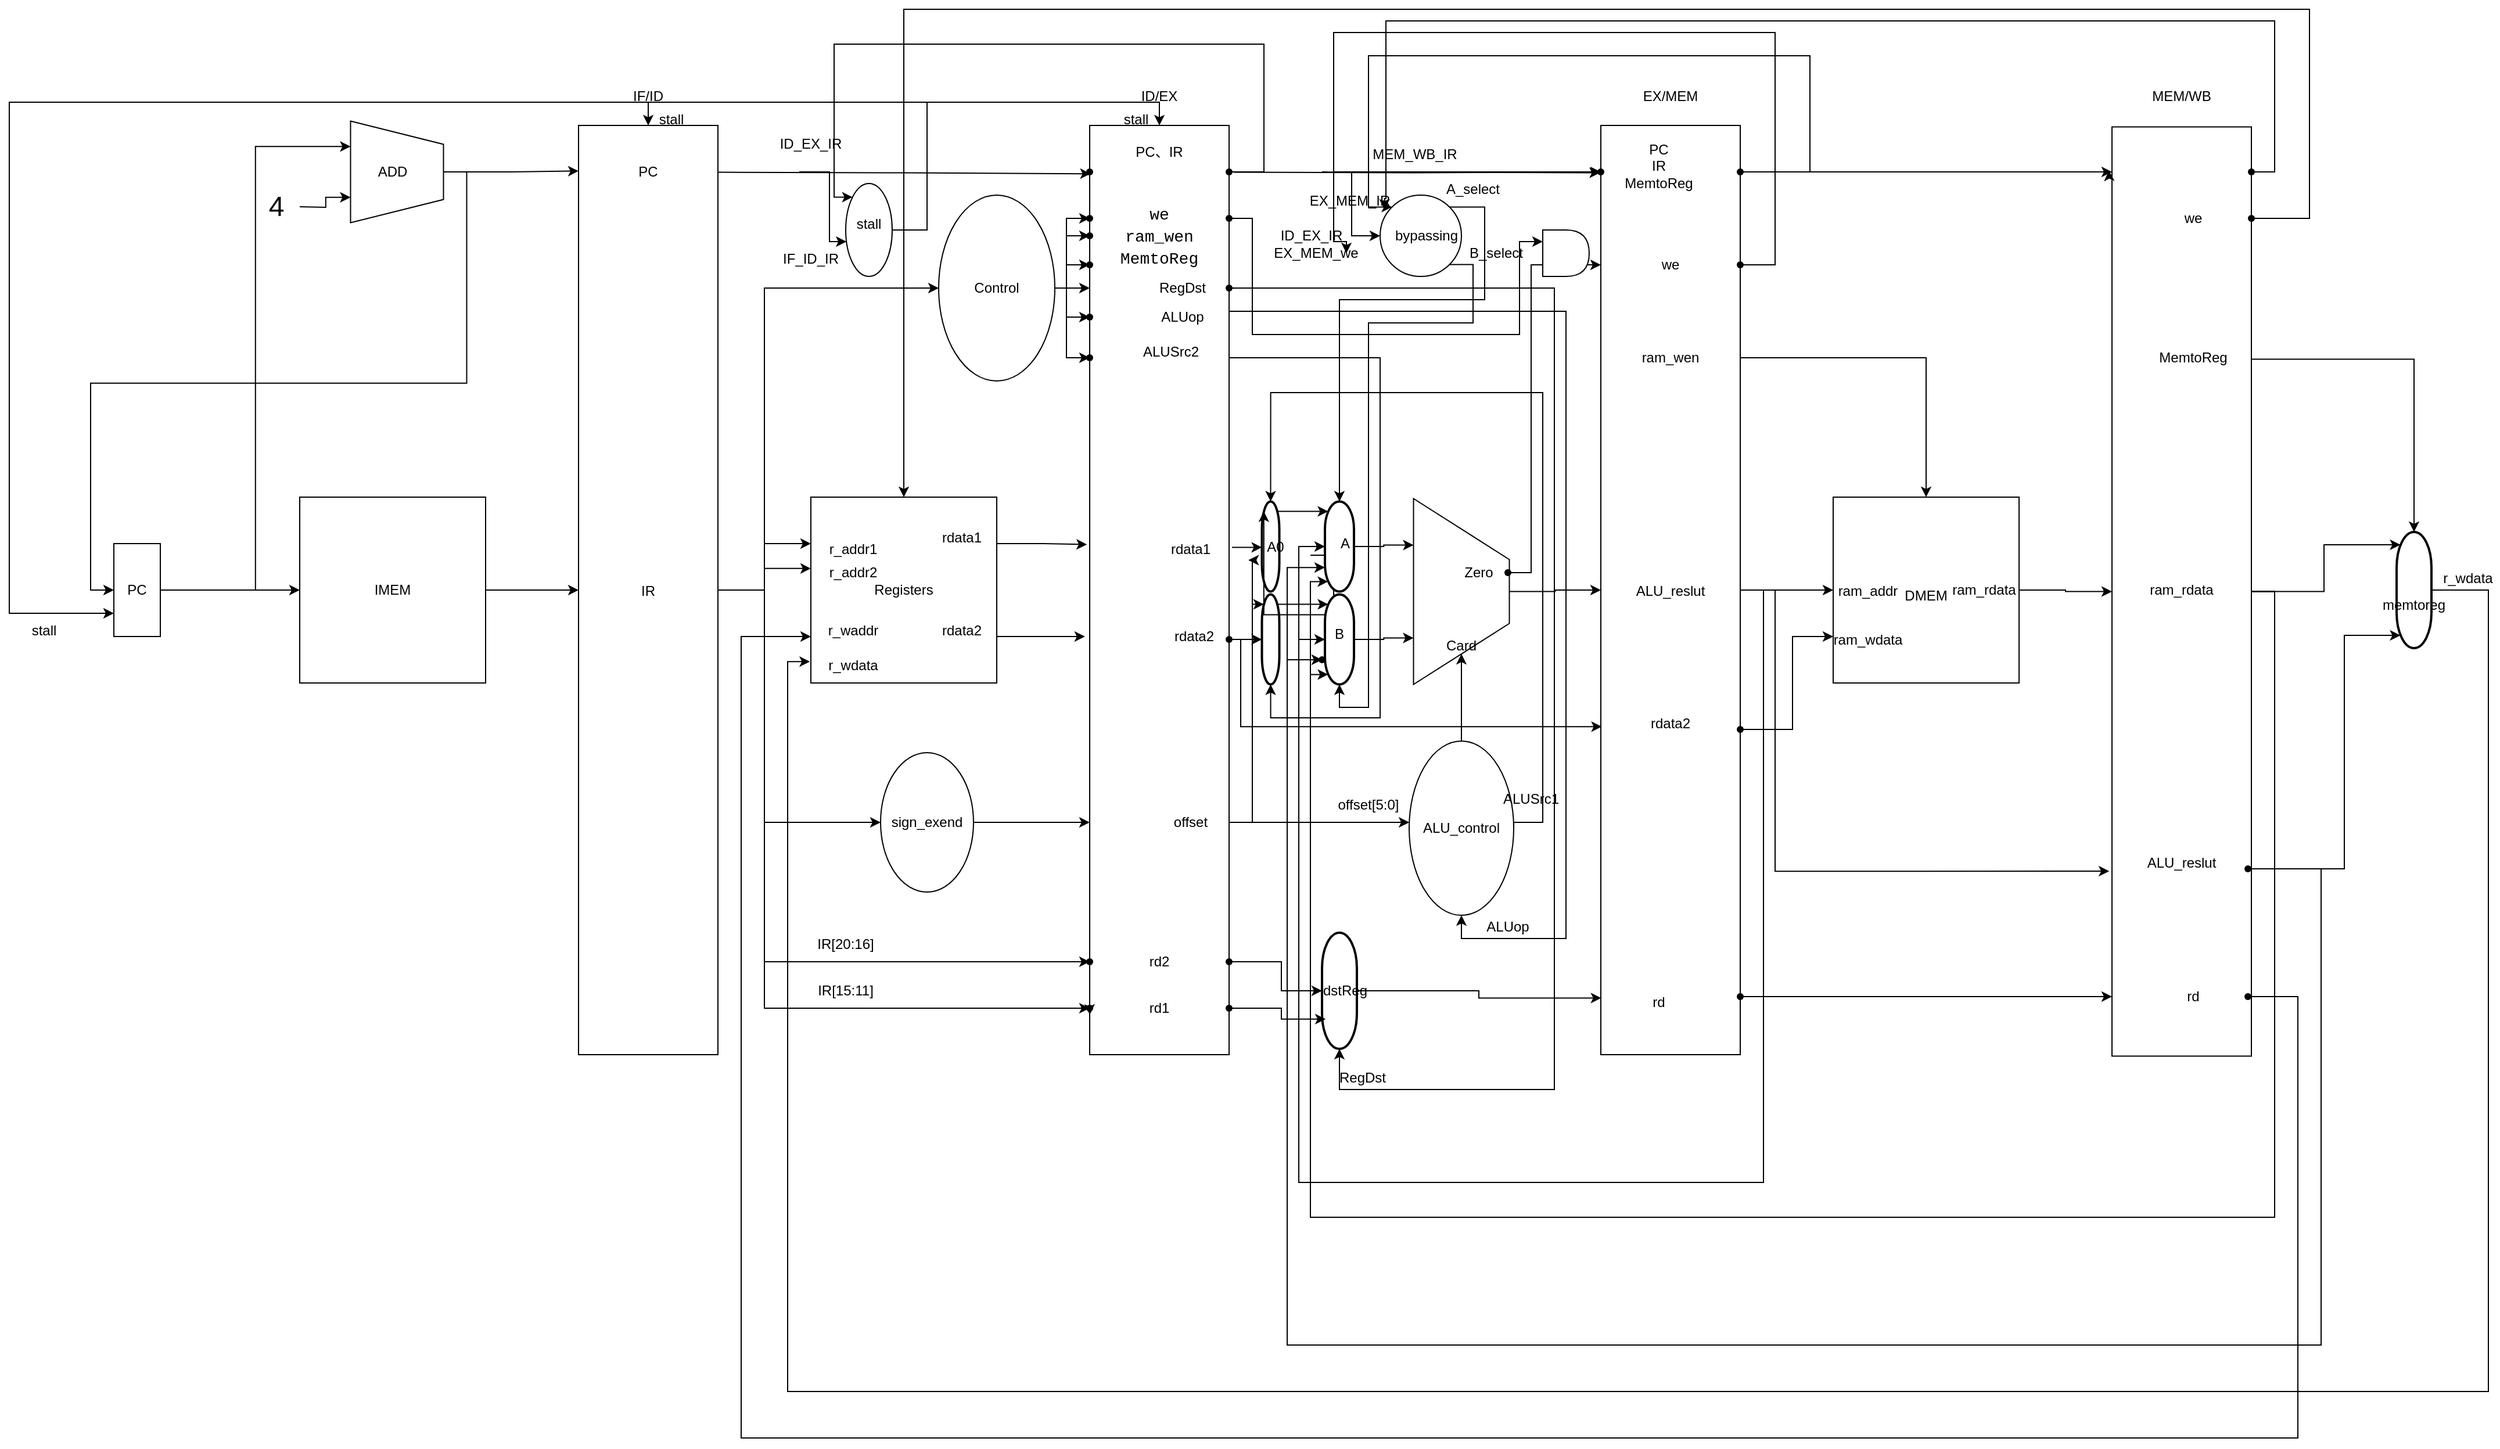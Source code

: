 <mxfile version="22.0.4" type="github">
  <diagram id="prtHgNgQTEPvFCAcTncT" name="Page-1">
    <mxGraphModel dx="1870" dy="2126" grid="1" gridSize="10" guides="1" tooltips="1" connect="1" arrows="1" fold="1" page="1" pageScale="1" pageWidth="827" pageHeight="1169" math="0" shadow="0">
      <root>
        <mxCell id="0" />
        <mxCell id="1" parent="0" />
        <mxCell id="Pd3aWQBySJJGMowD0t_p-46" style="edgeStyle=orthogonalEdgeStyle;rounded=0;orthogonalLoop=1;jettySize=auto;html=1;" edge="1" parent="1" source="Pd3aWQBySJJGMowD0t_p-4">
          <mxGeometry relative="1" as="geometry">
            <mxPoint x="640" y="160" as="targetPoint" />
          </mxGeometry>
        </mxCell>
        <mxCell id="Pd3aWQBySJJGMowD0t_p-4" value="" style="whiteSpace=wrap;html=1;aspect=fixed;movable=0;resizable=0;rotatable=0;deletable=0;editable=0;locked=1;connectable=0;" vertex="1" parent="1">
          <mxGeometry x="400" y="80" width="160" height="160" as="geometry" />
        </mxCell>
        <mxCell id="Pd3aWQBySJJGMowD0t_p-7" style="edgeStyle=orthogonalEdgeStyle;rounded=0;orthogonalLoop=1;jettySize=auto;html=1;exitX=1;exitY=0.5;exitDx=0;exitDy=0;entryX=0;entryY=0.5;entryDx=0;entryDy=0;" edge="1" parent="1" source="Pd3aWQBySJJGMowD0t_p-1" target="Pd3aWQBySJJGMowD0t_p-4">
          <mxGeometry relative="1" as="geometry" />
        </mxCell>
        <mxCell id="Pd3aWQBySJJGMowD0t_p-16" style="edgeStyle=orthogonalEdgeStyle;rounded=0;orthogonalLoop=1;jettySize=auto;html=1;entryX=0.25;entryY=1;entryDx=0;entryDy=0;" edge="1" parent="1" source="Pd3aWQBySJJGMowD0t_p-1" target="Pd3aWQBySJJGMowD0t_p-13">
          <mxGeometry relative="1" as="geometry" />
        </mxCell>
        <mxCell id="Pd3aWQBySJJGMowD0t_p-51" style="edgeStyle=orthogonalEdgeStyle;rounded=0;orthogonalLoop=1;jettySize=auto;html=1;exitX=1;exitY=0.5;exitDx=0;exitDy=0;entryX=0;entryY=0.5;entryDx=0;entryDy=0;" edge="1" parent="1" source="Pd3aWQBySJJGMowD0t_p-23" target="Pd3aWQBySJJGMowD0t_p-49">
          <mxGeometry relative="1" as="geometry">
            <mxPoint x="840" y="-90" as="targetPoint" />
            <Array as="points">
              <mxPoint x="800" y="160" />
              <mxPoint x="800" y="-100" />
            </Array>
          </mxGeometry>
        </mxCell>
        <mxCell id="Pd3aWQBySJJGMowD0t_p-53" style="edgeStyle=orthogonalEdgeStyle;rounded=0;orthogonalLoop=1;jettySize=auto;html=1;entryX=0;entryY=0.25;entryDx=0;entryDy=0;" edge="1" parent="1" source="Pd3aWQBySJJGMowD0t_p-23" target="Pd3aWQBySJJGMowD0t_p-41">
          <mxGeometry relative="1" as="geometry" />
        </mxCell>
        <mxCell id="Pd3aWQBySJJGMowD0t_p-58" style="edgeStyle=orthogonalEdgeStyle;rounded=0;orthogonalLoop=1;jettySize=auto;html=1;exitX=1;exitY=0.5;exitDx=0;exitDy=0;entryX=0;entryY=0.5;entryDx=0;entryDy=0;" edge="1" parent="1" source="Pd3aWQBySJJGMowD0t_p-23" target="Pd3aWQBySJJGMowD0t_p-57">
          <mxGeometry relative="1" as="geometry">
            <Array as="points">
              <mxPoint x="800" y="160" />
              <mxPoint x="800" y="360" />
            </Array>
          </mxGeometry>
        </mxCell>
        <mxCell id="Pd3aWQBySJJGMowD0t_p-233" style="edgeStyle=orthogonalEdgeStyle;rounded=0;orthogonalLoop=1;jettySize=auto;html=1;exitX=1;exitY=0.5;exitDx=0;exitDy=0;" edge="1" parent="1" source="Pd3aWQBySJJGMowD0t_p-23" target="Pd3aWQBySJJGMowD0t_p-221">
          <mxGeometry relative="1" as="geometry">
            <Array as="points">
              <mxPoint x="800" y="160" />
              <mxPoint x="800" y="520" />
            </Array>
          </mxGeometry>
        </mxCell>
        <mxCell id="Pd3aWQBySJJGMowD0t_p-23" value="" style="rounded=0;whiteSpace=wrap;html=1;movable=1;resizable=1;rotatable=1;deletable=1;editable=1;locked=0;connectable=1;" vertex="1" parent="1">
          <mxGeometry x="640" y="-240" width="120" height="800" as="geometry" />
        </mxCell>
        <mxCell id="Pd3aWQBySJJGMowD0t_p-24" value="IF/ID" style="text;strokeColor=none;align=center;fillColor=none;html=1;verticalAlign=middle;whiteSpace=wrap;rounded=0;movable=0;resizable=0;rotatable=0;deletable=0;editable=0;locked=1;connectable=0;" vertex="1" parent="1">
          <mxGeometry x="670" y="-280" width="60" height="30" as="geometry" />
        </mxCell>
        <mxCell id="Pd3aWQBySJJGMowD0t_p-43" value="" style="group;movable=1;resizable=1;rotatable=1;deletable=1;editable=1;locked=0;connectable=1;" vertex="1" connectable="0" parent="1">
          <mxGeometry x="840" y="80" width="160" height="160" as="geometry" />
        </mxCell>
        <mxCell id="Pd3aWQBySJJGMowD0t_p-41" value="" style="whiteSpace=wrap;html=1;aspect=fixed;" vertex="1" parent="Pd3aWQBySJJGMowD0t_p-43">
          <mxGeometry width="160" height="160" as="geometry" />
        </mxCell>
        <mxCell id="Pd3aWQBySJJGMowD0t_p-42" value="Registers" style="text;strokeColor=none;align=center;fillColor=none;html=1;verticalAlign=middle;whiteSpace=wrap;rounded=0;" vertex="1" parent="Pd3aWQBySJJGMowD0t_p-43">
          <mxGeometry x="50" y="65" width="60" height="30" as="geometry" />
        </mxCell>
        <mxCell id="Pd3aWQBySJJGMowD0t_p-234" value="r_waddr" style="text;strokeColor=none;align=center;fillColor=none;html=1;verticalAlign=middle;whiteSpace=wrap;rounded=0;" vertex="1" parent="Pd3aWQBySJJGMowD0t_p-43">
          <mxGeometry x="10" y="100" width="53" height="30" as="geometry" />
        </mxCell>
        <mxCell id="Pd3aWQBySJJGMowD0t_p-235" value="r_wdata" style="text;strokeColor=none;align=center;fillColor=none;html=1;verticalAlign=middle;whiteSpace=wrap;rounded=0;" vertex="1" parent="Pd3aWQBySJJGMowD0t_p-43">
          <mxGeometry x="10" y="130" width="53" height="30" as="geometry" />
        </mxCell>
        <mxCell id="Pd3aWQBySJJGMowD0t_p-237" value="r_addr1" style="text;strokeColor=none;align=center;fillColor=none;html=1;verticalAlign=middle;whiteSpace=wrap;rounded=0;" vertex="1" parent="Pd3aWQBySJJGMowD0t_p-43">
          <mxGeometry x="10" y="30" width="53" height="30" as="geometry" />
        </mxCell>
        <mxCell id="Pd3aWQBySJJGMowD0t_p-238" value="rdata1" style="text;strokeColor=none;align=center;fillColor=none;html=1;verticalAlign=middle;whiteSpace=wrap;rounded=0;" vertex="1" parent="Pd3aWQBySJJGMowD0t_p-43">
          <mxGeometry x="100" y="20" width="60" height="30" as="geometry" />
        </mxCell>
        <mxCell id="Pd3aWQBySJJGMowD0t_p-239" value="rdata2" style="text;strokeColor=none;align=center;fillColor=none;html=1;verticalAlign=middle;whiteSpace=wrap;rounded=0;" vertex="1" parent="Pd3aWQBySJJGMowD0t_p-43">
          <mxGeometry x="100" y="100" width="60" height="30" as="geometry" />
        </mxCell>
        <mxCell id="Pd3aWQBySJJGMowD0t_p-240" value="r_addr2" style="text;strokeColor=none;align=center;fillColor=none;html=1;verticalAlign=middle;whiteSpace=wrap;rounded=0;" vertex="1" parent="Pd3aWQBySJJGMowD0t_p-43">
          <mxGeometry x="10" y="50" width="53" height="30" as="geometry" />
        </mxCell>
        <mxCell id="Pd3aWQBySJJGMowD0t_p-1" value="" style="rounded=0;whiteSpace=wrap;html=1;movable=1;resizable=1;rotatable=1;deletable=1;editable=1;locked=0;connectable=1;" vertex="1" parent="1">
          <mxGeometry x="240" y="120" width="40" height="80" as="geometry" />
        </mxCell>
        <mxCell id="Pd3aWQBySJJGMowD0t_p-120" style="edgeStyle=orthogonalEdgeStyle;rounded=0;orthogonalLoop=1;jettySize=auto;html=1;exitX=0.5;exitY=0;exitDx=0;exitDy=0;entryX=0;entryY=0.5;entryDx=0;entryDy=0;" edge="1" parent="1" source="Pd3aWQBySJJGMowD0t_p-13" target="Pd3aWQBySJJGMowD0t_p-1">
          <mxGeometry relative="1" as="geometry" />
        </mxCell>
        <mxCell id="Pd3aWQBySJJGMowD0t_p-13" value="" style="shape=trapezoid;perimeter=trapezoidPerimeter;whiteSpace=wrap;html=1;fixedSize=1;rotation=90;movable=1;resizable=1;rotatable=1;deletable=1;editable=1;locked=0;connectable=1;" vertex="1" parent="1">
          <mxGeometry x="440" y="-240" width="87.5" height="80" as="geometry" />
        </mxCell>
        <mxCell id="Pd3aWQBySJJGMowD0t_p-288" style="edgeStyle=orthogonalEdgeStyle;rounded=0;orthogonalLoop=1;jettySize=auto;html=1;exitX=1;exitY=0.5;exitDx=0;exitDy=0;" edge="1" parent="1" source="Pd3aWQBySJJGMowD0t_p-49" target="Pd3aWQBySJJGMowD0t_p-287">
          <mxGeometry relative="1" as="geometry">
            <Array as="points">
              <mxPoint x="1060" y="-100" />
              <mxPoint x="1060" y="-120" />
            </Array>
          </mxGeometry>
        </mxCell>
        <mxCell id="Pd3aWQBySJJGMowD0t_p-49" value="" style="ellipse;whiteSpace=wrap;html=1;movable=1;resizable=1;rotatable=1;deletable=1;editable=1;locked=0;connectable=1;" vertex="1" parent="1">
          <mxGeometry x="950" y="-180" width="100" height="160" as="geometry" />
        </mxCell>
        <mxCell id="Pd3aWQBySJJGMowD0t_p-64" style="edgeStyle=orthogonalEdgeStyle;rounded=0;orthogonalLoop=1;jettySize=auto;html=1;exitX=1;exitY=0.5;exitDx=0;exitDy=0;entryX=0;entryY=0.75;entryDx=0;entryDy=0;" edge="1" parent="1" source="Pd3aWQBySJJGMowD0t_p-57" target="Pd3aWQBySJJGMowD0t_p-60">
          <mxGeometry relative="1" as="geometry" />
        </mxCell>
        <mxCell id="Pd3aWQBySJJGMowD0t_p-57" value="" style="ellipse;whiteSpace=wrap;html=1;" vertex="1" parent="1">
          <mxGeometry x="900" y="300" width="80" height="120" as="geometry" />
        </mxCell>
        <mxCell id="Pd3aWQBySJJGMowD0t_p-59" style="edgeStyle=orthogonalEdgeStyle;rounded=0;orthogonalLoop=1;jettySize=auto;html=1;exitX=1;exitY=0.5;exitDx=0;exitDy=0;entryX=0;entryY=0.384;entryDx=0;entryDy=0;entryPerimeter=0;" edge="1" parent="1" source="Pd3aWQBySJJGMowD0t_p-23" target="Pd3aWQBySJJGMowD0t_p-43">
          <mxGeometry relative="1" as="geometry" />
        </mxCell>
        <mxCell id="Pd3aWQBySJJGMowD0t_p-76" style="edgeStyle=orthogonalEdgeStyle;rounded=0;orthogonalLoop=1;jettySize=auto;html=1;exitX=1;exitY=0.75;exitDx=0;exitDy=0;" edge="1" parent="1" source="Pd3aWQBySJJGMowD0t_p-60" target="Pd3aWQBySJJGMowD0t_p-75">
          <mxGeometry relative="1" as="geometry">
            <Array as="points">
              <mxPoint x="1290" y="360" />
              <mxPoint x="1290" y="360" />
            </Array>
          </mxGeometry>
        </mxCell>
        <mxCell id="Pd3aWQBySJJGMowD0t_p-96" style="edgeStyle=orthogonalEdgeStyle;rounded=0;orthogonalLoop=1;jettySize=auto;html=1;exitDx=0;exitDy=0;entryX=0.5;entryY=1;entryDx=0;entryDy=0;" edge="1" parent="1" source="Pd3aWQBySJJGMowD0t_p-227" target="Pd3aWQBySJJGMowD0t_p-75">
          <mxGeometry relative="1" as="geometry">
            <mxPoint x="1360" y="-50" as="targetPoint" />
            <Array as="points">
              <mxPoint x="1200" y="-80" />
              <mxPoint x="1490" y="-80" />
              <mxPoint x="1490" y="460" />
              <mxPoint x="1400" y="460" />
            </Array>
          </mxGeometry>
        </mxCell>
        <mxCell id="Pd3aWQBySJJGMowD0t_p-60" value="" style="rounded=0;whiteSpace=wrap;html=1;movable=1;resizable=1;rotatable=1;deletable=1;editable=1;locked=0;connectable=1;" vertex="1" parent="1">
          <mxGeometry x="1080" y="-240" width="120" height="800" as="geometry" />
        </mxCell>
        <mxCell id="Pd3aWQBySJJGMowD0t_p-61" value="ID/EX" style="text;strokeColor=none;align=center;fillColor=none;html=1;verticalAlign=middle;whiteSpace=wrap;rounded=0;movable=1;resizable=1;rotatable=1;deletable=1;editable=1;locked=0;connectable=1;" vertex="1" parent="1">
          <mxGeometry x="1110" y="-280" width="60" height="30" as="geometry" />
        </mxCell>
        <mxCell id="Pd3aWQBySJJGMowD0t_p-63" style="edgeStyle=orthogonalEdgeStyle;rounded=0;orthogonalLoop=1;jettySize=auto;html=1;exitDx=0;exitDy=0;entryX=0.001;entryY=0.957;entryDx=0;entryDy=0;entryPerimeter=0;" edge="1" parent="1" source="Pd3aWQBySJJGMowD0t_p-221" target="Pd3aWQBySJJGMowD0t_p-60">
          <mxGeometry relative="1" as="geometry">
            <Array as="points">
              <mxPoint x="1080" y="520" />
            </Array>
          </mxGeometry>
        </mxCell>
        <mxCell id="Pd3aWQBySJJGMowD0t_p-68" style="edgeStyle=orthogonalEdgeStyle;rounded=0;orthogonalLoop=1;jettySize=auto;html=1;exitX=1;exitY=0.5;exitDx=0;exitDy=0;entryX=0;entryY=0.174;entryDx=0;entryDy=0;entryPerimeter=0;" edge="1" parent="1" source="Pd3aWQBySJJGMowD0t_p-49" target="Pd3aWQBySJJGMowD0t_p-60">
          <mxGeometry relative="1" as="geometry" />
        </mxCell>
        <mxCell id="Pd3aWQBySJJGMowD0t_p-71" value="" style="strokeWidth=2;html=1;shape=mxgraph.flowchart.terminator;whiteSpace=wrap;rotation=90;" vertex="1" parent="1">
          <mxGeometry x="1245" y="490" width="100" height="30" as="geometry" />
        </mxCell>
        <mxCell id="Pd3aWQBySJJGMowD0t_p-97" style="edgeStyle=orthogonalEdgeStyle;rounded=0;orthogonalLoop=1;jettySize=auto;html=1;exitX=0.5;exitY=0;exitDx=0;exitDy=0;" edge="1" parent="1" source="Pd3aWQBySJJGMowD0t_p-75" target="Pd3aWQBySJJGMowD0t_p-79">
          <mxGeometry relative="1" as="geometry" />
        </mxCell>
        <mxCell id="Pd3aWQBySJJGMowD0t_p-75" value="" style="ellipse;whiteSpace=wrap;html=1;movable=1;resizable=1;rotatable=1;deletable=1;editable=1;locked=0;connectable=1;" vertex="1" parent="1">
          <mxGeometry x="1355" y="290" width="90" height="150" as="geometry" />
        </mxCell>
        <mxCell id="Pd3aWQBySJJGMowD0t_p-78" value="" style="strokeWidth=2;html=1;shape=mxgraph.flowchart.terminator;whiteSpace=wrap;rotation=90;" vertex="1" parent="1">
          <mxGeometry x="1197" y="115" width="77.5" height="15" as="geometry" />
        </mxCell>
        <mxCell id="Pd3aWQBySJJGMowD0t_p-104" style="edgeStyle=orthogonalEdgeStyle;rounded=0;orthogonalLoop=1;jettySize=auto;html=1;exitX=0.5;exitY=0;exitDx=0;exitDy=0;entryX=0;entryY=0.5;entryDx=0;entryDy=0;" edge="1" parent="1" source="Pd3aWQBySJJGMowD0t_p-79" target="Pd3aWQBySJJGMowD0t_p-98">
          <mxGeometry relative="1" as="geometry" />
        </mxCell>
        <mxCell id="Pd3aWQBySJJGMowD0t_p-79" value="" style="shape=trapezoid;perimeter=trapezoidPerimeter;whiteSpace=wrap;html=1;fixedSize=1;rotation=90;movable=1;resizable=1;rotatable=1;deletable=1;editable=1;locked=0;connectable=1;size=52.5;" vertex="1" parent="1">
          <mxGeometry x="1320" y="120" width="160" height="82.5" as="geometry" />
        </mxCell>
        <mxCell id="Pd3aWQBySJJGMowD0t_p-83" value="" style="strokeWidth=2;html=1;shape=mxgraph.flowchart.terminator;whiteSpace=wrap;rotation=90;" vertex="1" parent="1">
          <mxGeometry x="1197" y="195" width="77.5" height="15" as="geometry" />
        </mxCell>
        <mxCell id="Pd3aWQBySJJGMowD0t_p-87" style="edgeStyle=orthogonalEdgeStyle;rounded=0;orthogonalLoop=1;jettySize=auto;html=1;exitX=1;exitY=0.75;exitDx=0;exitDy=0;entryX=0.11;entryY=0.89;entryDx=0;entryDy=0;entryPerimeter=0;" edge="1" parent="1" source="Pd3aWQBySJJGMowD0t_p-245" target="Pd3aWQBySJJGMowD0t_p-78">
          <mxGeometry relative="1" as="geometry" />
        </mxCell>
        <mxCell id="Pd3aWQBySJJGMowD0t_p-88" style="edgeStyle=orthogonalEdgeStyle;rounded=0;orthogonalLoop=1;jettySize=auto;html=1;exitX=1;exitY=0.75;exitDx=0;exitDy=0;entryX=0.11;entryY=0.89;entryDx=0;entryDy=0;entryPerimeter=0;" edge="1" parent="1" source="Pd3aWQBySJJGMowD0t_p-60" target="Pd3aWQBySJJGMowD0t_p-83">
          <mxGeometry relative="1" as="geometry" />
        </mxCell>
        <mxCell id="Pd3aWQBySJJGMowD0t_p-89" style="edgeStyle=orthogonalEdgeStyle;rounded=0;orthogonalLoop=1;jettySize=auto;html=1;exitX=1;exitY=0.25;exitDx=0;exitDy=0;entryX=-0.02;entryY=0.451;entryDx=0;entryDy=0;entryPerimeter=0;" edge="1" parent="1" source="Pd3aWQBySJJGMowD0t_p-43" target="Pd3aWQBySJJGMowD0t_p-60">
          <mxGeometry relative="1" as="geometry" />
        </mxCell>
        <mxCell id="Pd3aWQBySJJGMowD0t_p-90" style="edgeStyle=orthogonalEdgeStyle;rounded=0;orthogonalLoop=1;jettySize=auto;html=1;exitX=1;exitY=0.75;exitDx=0;exitDy=0;entryX=-0.034;entryY=0.55;entryDx=0;entryDy=0;entryPerimeter=0;" edge="1" parent="1" source="Pd3aWQBySJJGMowD0t_p-41" target="Pd3aWQBySJJGMowD0t_p-60">
          <mxGeometry relative="1" as="geometry" />
        </mxCell>
        <mxCell id="Pd3aWQBySJJGMowD0t_p-92" style="edgeStyle=orthogonalEdgeStyle;rounded=0;orthogonalLoop=1;jettySize=auto;html=1;exitX=1.021;exitY=0.454;exitDx=0;exitDy=0;exitPerimeter=0;entryX=0.5;entryY=1;entryDx=0;entryDy=0;entryPerimeter=0;" edge="1" parent="1" source="Pd3aWQBySJJGMowD0t_p-60" target="Pd3aWQBySJJGMowD0t_p-78">
          <mxGeometry relative="1" as="geometry" />
        </mxCell>
        <mxCell id="Pd3aWQBySJJGMowD0t_p-95" style="edgeStyle=orthogonalEdgeStyle;rounded=0;orthogonalLoop=1;jettySize=auto;html=1;exitDx=0;exitDy=0;exitPerimeter=0;entryX=0.5;entryY=1;entryDx=0;entryDy=0;entryPerimeter=0;" edge="1" parent="1" source="Pd3aWQBySJJGMowD0t_p-159" target="Pd3aWQBySJJGMowD0t_p-83">
          <mxGeometry relative="1" as="geometry" />
        </mxCell>
        <mxCell id="Pd3aWQBySJJGMowD0t_p-105" style="edgeStyle=orthogonalEdgeStyle;rounded=0;orthogonalLoop=1;jettySize=auto;html=1;exitX=1;exitY=0.5;exitDx=0;exitDy=0;entryX=0;entryY=0.5;entryDx=0;entryDy=0;" edge="1" parent="1" source="Pd3aWQBySJJGMowD0t_p-98" target="Pd3aWQBySJJGMowD0t_p-102">
          <mxGeometry relative="1" as="geometry" />
        </mxCell>
        <mxCell id="Pd3aWQBySJJGMowD0t_p-299" style="edgeStyle=orthogonalEdgeStyle;rounded=0;orthogonalLoop=1;jettySize=auto;html=1;exitX=1;exitY=0.25;exitDx=0;exitDy=0;entryX=0.5;entryY=0;entryDx=0;entryDy=0;" edge="1" parent="1" source="Pd3aWQBySJJGMowD0t_p-98" target="Pd3aWQBySJJGMowD0t_p-102">
          <mxGeometry relative="1" as="geometry">
            <Array as="points">
              <mxPoint x="1800" y="-40" />
            </Array>
          </mxGeometry>
        </mxCell>
        <mxCell id="Pd3aWQBySJJGMowD0t_p-98" value="" style="rounded=0;whiteSpace=wrap;html=1;movable=1;resizable=1;rotatable=1;deletable=1;editable=1;locked=0;connectable=1;" vertex="1" parent="1">
          <mxGeometry x="1520" y="-240" width="120" height="800" as="geometry" />
        </mxCell>
        <mxCell id="Pd3aWQBySJJGMowD0t_p-99" value="EX/MEM" style="text;strokeColor=none;align=center;fillColor=none;html=1;verticalAlign=middle;whiteSpace=wrap;rounded=0;movable=1;resizable=1;rotatable=1;deletable=1;editable=1;locked=0;connectable=1;" vertex="1" parent="1">
          <mxGeometry x="1550" y="-280" width="60" height="30" as="geometry" />
        </mxCell>
        <mxCell id="Pd3aWQBySJJGMowD0t_p-100" style="edgeStyle=orthogonalEdgeStyle;rounded=0;orthogonalLoop=1;jettySize=auto;html=1;exitX=0.5;exitY=0;exitDx=0;exitDy=0;exitPerimeter=0;entryX=0.003;entryY=0.939;entryDx=0;entryDy=0;entryPerimeter=0;" edge="1" parent="1" source="Pd3aWQBySJJGMowD0t_p-71" target="Pd3aWQBySJJGMowD0t_p-98">
          <mxGeometry relative="1" as="geometry" />
        </mxCell>
        <mxCell id="Pd3aWQBySJJGMowD0t_p-167" style="edgeStyle=orthogonalEdgeStyle;rounded=0;orthogonalLoop=1;jettySize=auto;html=1;exitX=1;exitY=0.5;exitDx=0;exitDy=0;entryX=0;entryY=0.5;entryDx=0;entryDy=0;" edge="1" parent="1" source="Pd3aWQBySJJGMowD0t_p-102" target="Pd3aWQBySJJGMowD0t_p-166">
          <mxGeometry relative="1" as="geometry" />
        </mxCell>
        <mxCell id="Pd3aWQBySJJGMowD0t_p-102" value="" style="whiteSpace=wrap;html=1;aspect=fixed;" vertex="1" parent="1">
          <mxGeometry x="1720" y="80" width="160" height="160" as="geometry" />
        </mxCell>
        <mxCell id="Pd3aWQBySJJGMowD0t_p-109" style="edgeStyle=orthogonalEdgeStyle;rounded=0;orthogonalLoop=1;jettySize=auto;html=1;exitX=1;exitY=0.25;exitDx=0;exitDy=0;entryX=1;entryY=0.5;entryDx=0;entryDy=0;entryPerimeter=0;" edge="1" parent="1" source="Pd3aWQBySJJGMowD0t_p-60" target="Pd3aWQBySJJGMowD0t_p-83">
          <mxGeometry relative="1" as="geometry">
            <Array as="points">
              <mxPoint x="1330" y="-40" />
              <mxPoint x="1330" y="270" />
              <mxPoint x="1236" y="270" />
            </Array>
          </mxGeometry>
        </mxCell>
        <mxCell id="Pd3aWQBySJJGMowD0t_p-111" style="edgeStyle=orthogonalEdgeStyle;rounded=0;orthogonalLoop=1;jettySize=auto;html=1;exitX=1;exitY=0.5;exitDx=0;exitDy=0;entryX=0;entryY=0.5;entryDx=0;entryDy=0;entryPerimeter=0;" edge="1" parent="1" source="Pd3aWQBySJJGMowD0t_p-75" target="Pd3aWQBySJJGMowD0t_p-78">
          <mxGeometry relative="1" as="geometry">
            <Array as="points">
              <mxPoint x="1445" y="360" />
              <mxPoint x="1470" y="360" />
              <mxPoint x="1470" y="-10" />
              <mxPoint x="1236" y="-10" />
            </Array>
          </mxGeometry>
        </mxCell>
        <mxCell id="Pd3aWQBySJJGMowD0t_p-136" style="edgeStyle=orthogonalEdgeStyle;rounded=0;orthogonalLoop=1;jettySize=auto;html=1;exitX=0.5;exitY=0;exitDx=0;exitDy=0;exitPerimeter=0;entryX=0.25;entryY=1;entryDx=0;entryDy=0;" edge="1" parent="1" source="Pd3aWQBySJJGMowD0t_p-112" target="Pd3aWQBySJJGMowD0t_p-79">
          <mxGeometry relative="1" as="geometry" />
        </mxCell>
        <mxCell id="Pd3aWQBySJJGMowD0t_p-112" value="" style="strokeWidth=2;html=1;shape=mxgraph.flowchart.terminator;whiteSpace=wrap;rotation=90;" vertex="1" parent="1">
          <mxGeometry x="1256.25" y="110" width="77.5" height="25" as="geometry" />
        </mxCell>
        <mxCell id="Pd3aWQBySJJGMowD0t_p-137" style="edgeStyle=orthogonalEdgeStyle;rounded=0;orthogonalLoop=1;jettySize=auto;html=1;exitX=0.5;exitY=0;exitDx=0;exitDy=0;exitPerimeter=0;entryX=0.75;entryY=1;entryDx=0;entryDy=0;" edge="1" parent="1" source="Pd3aWQBySJJGMowD0t_p-113" target="Pd3aWQBySJJGMowD0t_p-79">
          <mxGeometry relative="1" as="geometry" />
        </mxCell>
        <mxCell id="Pd3aWQBySJJGMowD0t_p-113" value="" style="strokeWidth=2;html=1;shape=mxgraph.flowchart.terminator;whiteSpace=wrap;rotation=90;" vertex="1" parent="1">
          <mxGeometry x="1256.25" y="190" width="77.5" height="25" as="geometry" />
        </mxCell>
        <mxCell id="Pd3aWQBySJJGMowD0t_p-116" style="edgeStyle=orthogonalEdgeStyle;rounded=0;orthogonalLoop=1;jettySize=auto;html=1;exitX=0.11;exitY=0.11;exitDx=0;exitDy=0;exitPerimeter=0;entryX=0.11;entryY=0.89;entryDx=0;entryDy=0;entryPerimeter=0;" edge="1" parent="1" source="Pd3aWQBySJJGMowD0t_p-78" target="Pd3aWQBySJJGMowD0t_p-112">
          <mxGeometry relative="1" as="geometry" />
        </mxCell>
        <mxCell id="Pd3aWQBySJJGMowD0t_p-117" style="edgeStyle=orthogonalEdgeStyle;rounded=0;orthogonalLoop=1;jettySize=auto;html=1;exitX=0.11;exitY=0.11;exitDx=0;exitDy=0;exitPerimeter=0;entryX=0.11;entryY=0.89;entryDx=0;entryDy=0;entryPerimeter=0;" edge="1" parent="1" source="Pd3aWQBySJJGMowD0t_p-83" target="Pd3aWQBySJJGMowD0t_p-113">
          <mxGeometry relative="1" as="geometry" />
        </mxCell>
        <mxCell id="Pd3aWQBySJJGMowD0t_p-118" style="edgeStyle=orthogonalEdgeStyle;rounded=0;orthogonalLoop=1;jettySize=auto;html=1;exitX=1;exitY=0.5;exitDx=0;exitDy=0;entryX=0.5;entryY=1;entryDx=0;entryDy=0;entryPerimeter=0;" edge="1" parent="1" source="Pd3aWQBySJJGMowD0t_p-98" target="Pd3aWQBySJJGMowD0t_p-112">
          <mxGeometry relative="1" as="geometry">
            <Array as="points">
              <mxPoint x="1660" y="160" />
              <mxPoint x="1660" y="670" />
              <mxPoint x="1260" y="670" />
              <mxPoint x="1260" y="123" />
            </Array>
          </mxGeometry>
        </mxCell>
        <mxCell id="Pd3aWQBySJJGMowD0t_p-119" style="edgeStyle=orthogonalEdgeStyle;rounded=0;orthogonalLoop=1;jettySize=auto;html=1;exitX=0.5;exitY=0;exitDx=0;exitDy=0;entryX=0;entryY=0.049;entryDx=0;entryDy=0;entryPerimeter=0;" edge="1" parent="1" source="Pd3aWQBySJJGMowD0t_p-13" target="Pd3aWQBySJJGMowD0t_p-23">
          <mxGeometry relative="1" as="geometry" />
        </mxCell>
        <mxCell id="Pd3aWQBySJJGMowD0t_p-121" style="edgeStyle=orthogonalEdgeStyle;rounded=0;orthogonalLoop=1;jettySize=auto;html=1;exitX=0.5;exitY=0;exitDx=0;exitDy=0;entryX=0.007;entryY=0.052;entryDx=0;entryDy=0;entryPerimeter=0;" edge="1" parent="1" target="Pd3aWQBySJJGMowD0t_p-60">
          <mxGeometry relative="1" as="geometry">
            <mxPoint x="760" y="-199.71" as="sourcePoint" />
            <mxPoint x="876" y="-200.71" as="targetPoint" />
          </mxGeometry>
        </mxCell>
        <mxCell id="Pd3aWQBySJJGMowD0t_p-124" style="edgeStyle=orthogonalEdgeStyle;rounded=0;orthogonalLoop=1;jettySize=auto;html=1;exitDx=0;exitDy=0;entryX=-0.006;entryY=0.051;entryDx=0;entryDy=0;entryPerimeter=0;" edge="1" parent="1" source="Pd3aWQBySJJGMowD0t_p-154" target="Pd3aWQBySJJGMowD0t_p-98">
          <mxGeometry relative="1" as="geometry">
            <mxPoint x="1204" y="-199.71" as="sourcePoint" />
            <mxPoint x="1320" y="-200.71" as="targetPoint" />
            <Array as="points">
              <mxPoint x="1290" y="-200" />
            </Array>
          </mxGeometry>
        </mxCell>
        <mxCell id="Pd3aWQBySJJGMowD0t_p-127" style="edgeStyle=orthogonalEdgeStyle;rounded=0;orthogonalLoop=1;jettySize=auto;html=1;exitX=0;exitY=0.5;exitDx=0;exitDy=0;entryX=0;entryY=0.5;entryDx=0;entryDy=0;" edge="1" parent="1" target="Pd3aWQBySJJGMowD0t_p-125">
          <mxGeometry relative="1" as="geometry">
            <mxPoint x="1280" y="-200" as="sourcePoint" />
          </mxGeometry>
        </mxCell>
        <mxCell id="Pd3aWQBySJJGMowD0t_p-125" value="" style="ellipse;whiteSpace=wrap;html=1;" vertex="1" parent="1">
          <mxGeometry x="1330" y="-180" width="70" height="70" as="geometry" />
        </mxCell>
        <mxCell id="Pd3aWQBySJJGMowD0t_p-132" style="edgeStyle=orthogonalEdgeStyle;rounded=0;orthogonalLoop=1;jettySize=auto;html=1;exitX=1;exitY=0;exitDx=0;exitDy=0;entryX=0;entryY=0.5;entryDx=0;entryDy=0;entryPerimeter=0;" edge="1" parent="1" source="Pd3aWQBySJJGMowD0t_p-125" target="Pd3aWQBySJJGMowD0t_p-112">
          <mxGeometry relative="1" as="geometry">
            <Array as="points">
              <mxPoint x="1420" y="-170" />
              <mxPoint x="1420" y="-90" />
              <mxPoint x="1295" y="-90" />
            </Array>
          </mxGeometry>
        </mxCell>
        <mxCell id="Pd3aWQBySJJGMowD0t_p-134" style="edgeStyle=orthogonalEdgeStyle;rounded=0;orthogonalLoop=1;jettySize=auto;html=1;exitX=1;exitY=0.5;exitDx=0;exitDy=0;entryX=0.5;entryY=1;entryDx=0;entryDy=0;entryPerimeter=0;" edge="1" parent="1" source="Pd3aWQBySJJGMowD0t_p-98" target="Pd3aWQBySJJGMowD0t_p-113">
          <mxGeometry relative="1" as="geometry">
            <Array as="points">
              <mxPoint x="1660" y="160" />
              <mxPoint x="1660" y="670" />
              <mxPoint x="1260" y="670" />
              <mxPoint x="1260" y="203" />
            </Array>
          </mxGeometry>
        </mxCell>
        <mxCell id="Pd3aWQBySJJGMowD0t_p-135" style="edgeStyle=orthogonalEdgeStyle;rounded=0;orthogonalLoop=1;jettySize=auto;html=1;exitX=1;exitY=1;exitDx=0;exitDy=0;entryX=1;entryY=0.5;entryDx=0;entryDy=0;entryPerimeter=0;" edge="1" parent="1" source="Pd3aWQBySJJGMowD0t_p-125" target="Pd3aWQBySJJGMowD0t_p-113">
          <mxGeometry relative="1" as="geometry">
            <Array as="points">
              <mxPoint x="1410" y="-120" />
              <mxPoint x="1410" y="-70" />
              <mxPoint x="1320" y="-70" />
              <mxPoint x="1320" y="261" />
              <mxPoint x="1295" y="261" />
            </Array>
          </mxGeometry>
        </mxCell>
        <mxCell id="Pd3aWQBySJJGMowD0t_p-140" style="edgeStyle=orthogonalEdgeStyle;rounded=0;orthogonalLoop=1;jettySize=auto;html=1;" edge="1" parent="1" target="Pd3aWQBySJJGMowD0t_p-139">
          <mxGeometry relative="1" as="geometry">
            <mxPoint x="830" y="-200" as="sourcePoint" />
            <Array as="points">
              <mxPoint x="856" y="-200" />
              <mxPoint x="856" y="-140" />
            </Array>
          </mxGeometry>
        </mxCell>
        <mxCell id="Pd3aWQBySJJGMowD0t_p-142" style="edgeStyle=orthogonalEdgeStyle;rounded=0;orthogonalLoop=1;jettySize=auto;html=1;exitX=1;exitY=0.5;exitDx=0;exitDy=0;entryX=0.5;entryY=0;entryDx=0;entryDy=0;" edge="1" parent="1" source="Pd3aWQBySJJGMowD0t_p-139" target="Pd3aWQBySJJGMowD0t_p-60">
          <mxGeometry relative="1" as="geometry">
            <Array as="points">
              <mxPoint x="940" y="-150" />
              <mxPoint x="940" y="-260" />
              <mxPoint x="1140" y="-260" />
            </Array>
          </mxGeometry>
        </mxCell>
        <mxCell id="Pd3aWQBySJJGMowD0t_p-143" style="edgeStyle=orthogonalEdgeStyle;rounded=0;orthogonalLoop=1;jettySize=auto;html=1;exitX=1;exitY=0.5;exitDx=0;exitDy=0;entryX=0.5;entryY=0;entryDx=0;entryDy=0;" edge="1" parent="1" source="Pd3aWQBySJJGMowD0t_p-139" target="Pd3aWQBySJJGMowD0t_p-23">
          <mxGeometry relative="1" as="geometry">
            <Array as="points">
              <mxPoint x="940" y="-150" />
              <mxPoint x="940" y="-260" />
              <mxPoint x="700" y="-260" />
            </Array>
          </mxGeometry>
        </mxCell>
        <mxCell id="Pd3aWQBySJJGMowD0t_p-144" style="edgeStyle=orthogonalEdgeStyle;rounded=0;orthogonalLoop=1;jettySize=auto;html=1;exitX=1;exitY=0.5;exitDx=0;exitDy=0;entryX=0;entryY=0.75;entryDx=0;entryDy=0;" edge="1" parent="1" source="Pd3aWQBySJJGMowD0t_p-139" target="Pd3aWQBySJJGMowD0t_p-1">
          <mxGeometry relative="1" as="geometry">
            <Array as="points">
              <mxPoint x="940" y="-150" />
              <mxPoint x="940" y="-260" />
              <mxPoint x="150" y="-260" />
              <mxPoint x="150" y="180" />
            </Array>
          </mxGeometry>
        </mxCell>
        <mxCell id="Pd3aWQBySJJGMowD0t_p-139" value="" style="ellipse;whiteSpace=wrap;html=1;" vertex="1" parent="1">
          <mxGeometry x="870" y="-190" width="40" height="80" as="geometry" />
        </mxCell>
        <mxCell id="Pd3aWQBySJJGMowD0t_p-152" style="edgeStyle=orthogonalEdgeStyle;rounded=0;orthogonalLoop=1;jettySize=auto;html=1;entryX=0;entryY=0;entryDx=0;entryDy=0;" edge="1" parent="1" source="Pd3aWQBySJJGMowD0t_p-150" target="Pd3aWQBySJJGMowD0t_p-139">
          <mxGeometry relative="1" as="geometry">
            <Array as="points">
              <mxPoint x="1230" y="-200" />
              <mxPoint x="1230" y="-310" />
              <mxPoint x="860" y="-310" />
              <mxPoint x="860" y="-178" />
            </Array>
          </mxGeometry>
        </mxCell>
        <mxCell id="Pd3aWQBySJJGMowD0t_p-150" value="" style="shape=waypoint;sketch=0;fillStyle=solid;size=6;pointerEvents=1;points=[];fillColor=none;resizable=0;rotatable=0;perimeter=centerPerimeter;snapToPoint=1;" vertex="1" parent="1">
          <mxGeometry x="1190" y="-210" width="20" height="20" as="geometry" />
        </mxCell>
        <mxCell id="Pd3aWQBySJJGMowD0t_p-158" style="edgeStyle=orthogonalEdgeStyle;rounded=0;orthogonalLoop=1;jettySize=auto;html=1;entryX=0;entryY=0;entryDx=0;entryDy=0;" edge="1" parent="1" source="Pd3aWQBySJJGMowD0t_p-153" target="Pd3aWQBySJJGMowD0t_p-125">
          <mxGeometry relative="1" as="geometry">
            <Array as="points">
              <mxPoint x="1700" y="-200" />
              <mxPoint x="1700" y="-300" />
              <mxPoint x="1320" y="-300" />
              <mxPoint x="1320" y="-170" />
            </Array>
          </mxGeometry>
        </mxCell>
        <mxCell id="Pd3aWQBySJJGMowD0t_p-153" value="" style="shape=waypoint;sketch=0;fillStyle=solid;size=6;pointerEvents=1;points=[];fillColor=none;resizable=0;rotatable=0;perimeter=centerPerimeter;snapToPoint=1;" vertex="1" parent="1">
          <mxGeometry x="1630" y="-210" width="20" height="20" as="geometry" />
        </mxCell>
        <mxCell id="Pd3aWQBySJJGMowD0t_p-155" value="" style="edgeStyle=orthogonalEdgeStyle;rounded=0;orthogonalLoop=1;jettySize=auto;html=1;exitX=0.5;exitY=0;exitDx=0;exitDy=0;entryDx=0;entryDy=0;entryPerimeter=0;" edge="1" parent="1" target="Pd3aWQBySJJGMowD0t_p-154">
          <mxGeometry relative="1" as="geometry">
            <mxPoint x="1204" y="-199.71" as="sourcePoint" />
            <mxPoint x="1519" y="-199" as="targetPoint" />
            <Array as="points" />
          </mxGeometry>
        </mxCell>
        <mxCell id="Pd3aWQBySJJGMowD0t_p-154" value="" style="shape=waypoint;sketch=0;fillStyle=solid;size=6;pointerEvents=1;points=[];fillColor=none;resizable=0;rotatable=0;perimeter=centerPerimeter;snapToPoint=1;" vertex="1" parent="1">
          <mxGeometry x="1510" y="-210" width="20" height="20" as="geometry" />
        </mxCell>
        <mxCell id="Pd3aWQBySJJGMowD0t_p-156" value="" style="shape=waypoint;sketch=0;fillStyle=solid;size=6;pointerEvents=1;points=[];fillColor=none;resizable=0;rotatable=0;perimeter=centerPerimeter;snapToPoint=1;" vertex="1" parent="1">
          <mxGeometry x="1070" y="-210" width="20" height="20" as="geometry" />
        </mxCell>
        <mxCell id="Pd3aWQBySJJGMowD0t_p-160" value="" style="edgeStyle=orthogonalEdgeStyle;rounded=0;orthogonalLoop=1;jettySize=auto;html=1;exitX=1;exitY=0.553;exitDx=0;exitDy=0;exitPerimeter=0;entryDx=0;entryDy=0;entryPerimeter=0;" edge="1" parent="1" source="Pd3aWQBySJJGMowD0t_p-60" target="Pd3aWQBySJJGMowD0t_p-159">
          <mxGeometry relative="1" as="geometry">
            <mxPoint x="1200" y="202" as="sourcePoint" />
            <mxPoint x="1228" y="203" as="targetPoint" />
          </mxGeometry>
        </mxCell>
        <mxCell id="Pd3aWQBySJJGMowD0t_p-159" value="" style="shape=waypoint;sketch=0;fillStyle=solid;size=6;pointerEvents=1;points=[];fillColor=none;resizable=0;rotatable=0;perimeter=centerPerimeter;snapToPoint=1;" vertex="1" parent="1">
          <mxGeometry x="1190" y="192.5" width="20" height="20" as="geometry" />
        </mxCell>
        <mxCell id="Pd3aWQBySJJGMowD0t_p-165" style="edgeStyle=orthogonalEdgeStyle;rounded=0;orthogonalLoop=1;jettySize=auto;html=1;entryX=0;entryY=0.75;entryDx=0;entryDy=0;" edge="1" parent="1" source="Pd3aWQBySJJGMowD0t_p-163" target="Pd3aWQBySJJGMowD0t_p-102">
          <mxGeometry relative="1" as="geometry">
            <mxPoint x="1710" y="280" as="targetPoint" />
          </mxGeometry>
        </mxCell>
        <mxCell id="Pd3aWQBySJJGMowD0t_p-163" value="" style="shape=waypoint;sketch=0;fillStyle=solid;size=6;pointerEvents=1;points=[];fillColor=none;resizable=0;rotatable=0;perimeter=centerPerimeter;snapToPoint=1;" vertex="1" parent="1">
          <mxGeometry x="1630" y="270" width="20" height="20" as="geometry" />
        </mxCell>
        <mxCell id="Pd3aWQBySJJGMowD0t_p-164" style="edgeStyle=orthogonalEdgeStyle;rounded=0;orthogonalLoop=1;jettySize=auto;html=1;entryX=0.007;entryY=0.647;entryDx=0;entryDy=0;entryPerimeter=0;" edge="1" parent="1" source="Pd3aWQBySJJGMowD0t_p-159" target="Pd3aWQBySJJGMowD0t_p-98">
          <mxGeometry relative="1" as="geometry">
            <Array as="points">
              <mxPoint x="1210" y="203" />
              <mxPoint x="1210" y="278" />
            </Array>
          </mxGeometry>
        </mxCell>
        <mxCell id="Pd3aWQBySJJGMowD0t_p-166" value="" style="rounded=0;whiteSpace=wrap;html=1;movable=1;resizable=1;rotatable=1;deletable=1;editable=1;locked=0;connectable=1;" vertex="1" parent="1">
          <mxGeometry x="1960" y="-238.75" width="120" height="800" as="geometry" />
        </mxCell>
        <mxCell id="Pd3aWQBySJJGMowD0t_p-168" style="edgeStyle=orthogonalEdgeStyle;rounded=0;orthogonalLoop=1;jettySize=auto;html=1;exitX=1;exitY=0.5;exitDx=0;exitDy=0;entryX=-0.02;entryY=0.801;entryDx=0;entryDy=0;entryPerimeter=0;" edge="1" parent="1" source="Pd3aWQBySJJGMowD0t_p-98" target="Pd3aWQBySJJGMowD0t_p-166">
          <mxGeometry relative="1" as="geometry">
            <Array as="points">
              <mxPoint x="1670" y="160" />
              <mxPoint x="1670" y="402" />
            </Array>
          </mxGeometry>
        </mxCell>
        <mxCell id="Pd3aWQBySJJGMowD0t_p-169" style="edgeStyle=orthogonalEdgeStyle;rounded=0;orthogonalLoop=1;jettySize=auto;html=1;exitX=1;exitY=0.5;exitDx=0;exitDy=0;entryX=0.89;entryY=0.89;entryDx=0;entryDy=0;entryPerimeter=0;" edge="1" parent="1" source="Pd3aWQBySJJGMowD0t_p-166" target="Pd3aWQBySJJGMowD0t_p-112">
          <mxGeometry relative="1" as="geometry">
            <Array as="points">
              <mxPoint x="2100" y="161" />
              <mxPoint x="2100" y="700" />
              <mxPoint x="1270" y="700" />
              <mxPoint x="1270" y="153" />
            </Array>
          </mxGeometry>
        </mxCell>
        <mxCell id="Pd3aWQBySJJGMowD0t_p-170" style="edgeStyle=orthogonalEdgeStyle;rounded=0;orthogonalLoop=1;jettySize=auto;html=1;exitX=1;exitY=0.5;exitDx=0;exitDy=0;entryX=0.89;entryY=0.89;entryDx=0;entryDy=0;entryPerimeter=0;" edge="1" parent="1" source="Pd3aWQBySJJGMowD0t_p-166" target="Pd3aWQBySJJGMowD0t_p-113">
          <mxGeometry relative="1" as="geometry">
            <Array as="points">
              <mxPoint x="2100" y="161" />
              <mxPoint x="2100" y="700" />
              <mxPoint x="1270" y="700" />
              <mxPoint x="1270" y="233" />
            </Array>
          </mxGeometry>
        </mxCell>
        <mxCell id="Pd3aWQBySJJGMowD0t_p-171" value="" style="shape=waypoint;sketch=0;fillStyle=solid;size=6;pointerEvents=1;points=[];fillColor=none;resizable=0;rotatable=0;perimeter=centerPerimeter;snapToPoint=1;" vertex="1" parent="1">
          <mxGeometry x="2067" y="390" width="20" height="20" as="geometry" />
        </mxCell>
        <mxCell id="Pd3aWQBySJJGMowD0t_p-172" style="edgeStyle=orthogonalEdgeStyle;rounded=0;orthogonalLoop=1;jettySize=auto;html=1;entryX=0.733;entryY=1;entryDx=0;entryDy=0;entryPerimeter=0;" edge="1" parent="1" source="Pd3aWQBySJJGMowD0t_p-171" target="Pd3aWQBySJJGMowD0t_p-112">
          <mxGeometry relative="1" as="geometry">
            <Array as="points">
              <mxPoint x="2140" y="400" />
              <mxPoint x="2140" y="810" />
              <mxPoint x="1250" y="810" />
              <mxPoint x="1250" y="141" />
            </Array>
          </mxGeometry>
        </mxCell>
        <mxCell id="Pd3aWQBySJJGMowD0t_p-174" value="" style="shape=waypoint;sketch=0;fillStyle=solid;size=6;pointerEvents=1;points=[];fillColor=none;resizable=0;rotatable=0;perimeter=centerPerimeter;snapToPoint=1;" vertex="1" parent="1">
          <mxGeometry x="1270" y="210" width="20" height="20" as="geometry" />
        </mxCell>
        <mxCell id="Pd3aWQBySJJGMowD0t_p-175" style="edgeStyle=orthogonalEdgeStyle;rounded=0;orthogonalLoop=1;jettySize=auto;html=1;entryX=-0.109;entryY=0.336;entryDx=0;entryDy=0;entryPerimeter=0;" edge="1" parent="1" source="Pd3aWQBySJJGMowD0t_p-171" target="Pd3aWQBySJJGMowD0t_p-174">
          <mxGeometry relative="1" as="geometry">
            <Array as="points">
              <mxPoint x="2140" y="400" />
              <mxPoint x="2140" y="810" />
              <mxPoint x="1250" y="810" />
              <mxPoint x="1250" y="220" />
            </Array>
          </mxGeometry>
        </mxCell>
        <mxCell id="Pd3aWQBySJJGMowD0t_p-176" value="" style="strokeWidth=2;html=1;shape=mxgraph.flowchart.terminator;whiteSpace=wrap;rotation=90;" vertex="1" parent="1">
          <mxGeometry x="2170" y="145" width="100" height="30" as="geometry" />
        </mxCell>
        <mxCell id="Pd3aWQBySJJGMowD0t_p-177" style="edgeStyle=orthogonalEdgeStyle;rounded=0;orthogonalLoop=1;jettySize=auto;html=1;entryX=0.11;entryY=0.89;entryDx=0;entryDy=0;entryPerimeter=0;" edge="1" parent="1" source="Pd3aWQBySJJGMowD0t_p-166" target="Pd3aWQBySJJGMowD0t_p-176">
          <mxGeometry relative="1" as="geometry" />
        </mxCell>
        <mxCell id="Pd3aWQBySJJGMowD0t_p-178" style="edgeStyle=orthogonalEdgeStyle;rounded=0;orthogonalLoop=1;jettySize=auto;html=1;entryX=0.89;entryY=0.89;entryDx=0;entryDy=0;entryPerimeter=0;" edge="1" parent="1" source="Pd3aWQBySJJGMowD0t_p-171" target="Pd3aWQBySJJGMowD0t_p-176">
          <mxGeometry relative="1" as="geometry">
            <Array as="points">
              <mxPoint x="2160" y="400" />
              <mxPoint x="2160" y="199" />
            </Array>
          </mxGeometry>
        </mxCell>
        <mxCell id="Pd3aWQBySJJGMowD0t_p-179" style="edgeStyle=orthogonalEdgeStyle;rounded=0;orthogonalLoop=1;jettySize=auto;html=1;entryX=-0.005;entryY=0.885;entryDx=0;entryDy=0;entryPerimeter=0;exitX=0.5;exitY=0;exitDx=0;exitDy=0;exitPerimeter=0;" edge="1" parent="1" source="Pd3aWQBySJJGMowD0t_p-176" target="Pd3aWQBySJJGMowD0t_p-43">
          <mxGeometry relative="1" as="geometry">
            <mxPoint x="2240" y="160" as="sourcePoint" />
            <mxPoint x="810" y="222.72" as="targetPoint" />
            <Array as="points">
              <mxPoint x="2284" y="160" />
              <mxPoint x="2284" y="850" />
              <mxPoint x="820" y="850" />
              <mxPoint x="820" y="222" />
            </Array>
          </mxGeometry>
        </mxCell>
        <mxCell id="Pd3aWQBySJJGMowD0t_p-180" value="" style="shape=waypoint;sketch=0;fillStyle=solid;size=6;pointerEvents=1;points=[];fillColor=none;resizable=0;rotatable=0;perimeter=centerPerimeter;snapToPoint=1;" vertex="1" parent="1">
          <mxGeometry x="1630" y="500" width="20" height="20" as="geometry" />
        </mxCell>
        <mxCell id="Pd3aWQBySJJGMowD0t_p-181" style="edgeStyle=orthogonalEdgeStyle;rounded=0;orthogonalLoop=1;jettySize=auto;html=1;entryX=0;entryY=0.936;entryDx=0;entryDy=0;entryPerimeter=0;" edge="1" parent="1" source="Pd3aWQBySJJGMowD0t_p-180" target="Pd3aWQBySJJGMowD0t_p-166">
          <mxGeometry relative="1" as="geometry" />
        </mxCell>
        <mxCell id="Pd3aWQBySJJGMowD0t_p-183" style="edgeStyle=orthogonalEdgeStyle;rounded=0;orthogonalLoop=1;jettySize=auto;html=1;entryX=0;entryY=0.75;entryDx=0;entryDy=0;" edge="1" parent="1" source="Pd3aWQBySJJGMowD0t_p-182" target="Pd3aWQBySJJGMowD0t_p-43">
          <mxGeometry relative="1" as="geometry">
            <Array as="points">
              <mxPoint x="2120" y="510" />
              <mxPoint x="2120" y="890" />
              <mxPoint x="780" y="890" />
              <mxPoint x="780" y="200" />
            </Array>
          </mxGeometry>
        </mxCell>
        <mxCell id="Pd3aWQBySJJGMowD0t_p-182" value="" style="shape=waypoint;sketch=0;fillStyle=solid;size=6;pointerEvents=1;points=[];fillColor=none;resizable=0;rotatable=0;perimeter=centerPerimeter;snapToPoint=1;" vertex="1" parent="1">
          <mxGeometry x="2067" y="500" width="20" height="20" as="geometry" />
        </mxCell>
        <mxCell id="Pd3aWQBySJJGMowD0t_p-184" style="edgeStyle=orthogonalEdgeStyle;rounded=0;orthogonalLoop=1;jettySize=auto;html=1;entryX=-0.022;entryY=0.047;entryDx=0;entryDy=0;entryPerimeter=0;" edge="1" parent="1" target="Pd3aWQBySJJGMowD0t_p-166">
          <mxGeometry relative="1" as="geometry">
            <mxPoint x="1960" y="-200" as="sourcePoint" />
          </mxGeometry>
        </mxCell>
        <mxCell id="Pd3aWQBySJJGMowD0t_p-186" value="" style="edgeStyle=orthogonalEdgeStyle;rounded=0;orthogonalLoop=1;jettySize=auto;html=1;entryDx=0;entryDy=0;entryPerimeter=0;" edge="1" parent="1" source="Pd3aWQBySJJGMowD0t_p-153">
          <mxGeometry relative="1" as="geometry">
            <mxPoint x="1640" y="-200" as="sourcePoint" />
            <mxPoint x="1960" y="-200" as="targetPoint" />
          </mxGeometry>
        </mxCell>
        <mxCell id="Pd3aWQBySJJGMowD0t_p-202" style="edgeStyle=orthogonalEdgeStyle;rounded=0;orthogonalLoop=1;jettySize=auto;html=1;entryX=0.5;entryY=0;entryDx=0;entryDy=0;" edge="1" parent="1" source="Pd3aWQBySJJGMowD0t_p-187" target="Pd3aWQBySJJGMowD0t_p-43">
          <mxGeometry relative="1" as="geometry">
            <Array as="points">
              <mxPoint x="2080" y="-160" />
              <mxPoint x="2130" y="-160" />
              <mxPoint x="2130" y="-340" />
              <mxPoint x="920" y="-340" />
            </Array>
          </mxGeometry>
        </mxCell>
        <mxCell id="Pd3aWQBySJJGMowD0t_p-271" style="edgeStyle=orthogonalEdgeStyle;rounded=0;orthogonalLoop=1;jettySize=auto;html=1;entryX=1;entryY=0.75;entryDx=0;entryDy=0;" edge="1" parent="1" source="Pd3aWQBySJJGMowD0t_p-187" target="Pd3aWQBySJJGMowD0t_p-268">
          <mxGeometry relative="1" as="geometry">
            <Array as="points">
              <mxPoint x="2100" y="-200" />
              <mxPoint x="2100" y="-330" />
              <mxPoint x="1335" y="-330" />
              <mxPoint x="1335" y="-177" />
            </Array>
          </mxGeometry>
        </mxCell>
        <mxCell id="Pd3aWQBySJJGMowD0t_p-187" value="" style="shape=waypoint;sketch=0;fillStyle=solid;size=6;pointerEvents=1;points=[];fillColor=none;resizable=0;rotatable=0;perimeter=centerPerimeter;snapToPoint=1;" vertex="1" parent="1">
          <mxGeometry x="2070" y="-210" width="20" height="20" as="geometry" />
        </mxCell>
        <mxCell id="Pd3aWQBySJJGMowD0t_p-190" style="edgeStyle=orthogonalEdgeStyle;rounded=0;orthogonalLoop=1;jettySize=auto;html=1;" edge="1" parent="1" source="Pd3aWQBySJJGMowD0t_p-189">
          <mxGeometry relative="1" as="geometry">
            <mxPoint x="1520" y="-120" as="targetPoint" />
            <Array as="points">
              <mxPoint x="1460" y="145" />
              <mxPoint x="1460" y="-120" />
            </Array>
          </mxGeometry>
        </mxCell>
        <mxCell id="Pd3aWQBySJJGMowD0t_p-189" value="" style="shape=waypoint;sketch=0;fillStyle=solid;size=6;pointerEvents=1;points=[];fillColor=none;resizable=0;rotatable=0;perimeter=centerPerimeter;snapToPoint=1;" vertex="1" parent="1">
          <mxGeometry x="1430" y="135" width="20" height="20" as="geometry" />
        </mxCell>
        <mxCell id="Pd3aWQBySJJGMowD0t_p-193" value="" style="shape=waypoint;sketch=0;fillStyle=solid;size=6;pointerEvents=1;points=[];fillColor=none;resizable=0;rotatable=0;perimeter=centerPerimeter;snapToPoint=1;" vertex="1" parent="1">
          <mxGeometry x="1630" y="-130" width="20" height="20" as="geometry" />
        </mxCell>
        <mxCell id="Pd3aWQBySJJGMowD0t_p-195" style="edgeStyle=orthogonalEdgeStyle;rounded=0;orthogonalLoop=1;jettySize=auto;html=1;exitX=0.5;exitY=1;exitDx=0;exitDy=0;" edge="1" parent="1" source="Pd3aWQBySJJGMowD0t_p-125" target="Pd3aWQBySJJGMowD0t_p-125">
          <mxGeometry relative="1" as="geometry" />
        </mxCell>
        <mxCell id="Pd3aWQBySJJGMowD0t_p-196" value="we" style="text;strokeColor=none;align=center;fillColor=none;html=1;verticalAlign=middle;whiteSpace=wrap;rounded=0;" vertex="1" parent="1">
          <mxGeometry x="1550" y="-135" width="60" height="30" as="geometry" />
        </mxCell>
        <mxCell id="Pd3aWQBySJJGMowD0t_p-197" value="PC&lt;br&gt;IR&lt;br&gt;MemtoReg&lt;br&gt;" style="text;strokeColor=none;align=center;fillColor=none;html=1;verticalAlign=middle;whiteSpace=wrap;rounded=0;" vertex="1" parent="1">
          <mxGeometry x="1540" y="-220" width="60" height="30" as="geometry" />
        </mxCell>
        <mxCell id="Pd3aWQBySJJGMowD0t_p-199" value="PC" style="text;strokeColor=none;align=center;fillColor=none;html=1;verticalAlign=middle;whiteSpace=wrap;rounded=0;" vertex="1" parent="1">
          <mxGeometry x="670" y="-215" width="60" height="30" as="geometry" />
        </mxCell>
        <mxCell id="Pd3aWQBySJJGMowD0t_p-200" value="IR" style="text;strokeColor=none;align=center;fillColor=none;html=1;verticalAlign=middle;whiteSpace=wrap;rounded=0;" vertex="1" parent="1">
          <mxGeometry x="670" y="146.25" width="60" height="30" as="geometry" />
        </mxCell>
        <mxCell id="Pd3aWQBySJJGMowD0t_p-201" value="PC、IR&lt;br&gt;&lt;div style=&quot;background-color: rgb(255, 255, 255); font-family: Consolas, &amp;quot;Courier New&amp;quot;, monospace; font-size: 14px; line-height: 19px;&quot;&gt;&lt;div style=&quot;line-height: 19px;&quot;&gt;&lt;br&gt;&lt;/div&gt;&lt;div style=&quot;line-height: 19px;&quot;&gt;&lt;br&gt;&lt;/div&gt;&lt;div style=&quot;line-height: 19px;&quot;&gt;we&lt;/div&gt;&lt;div style=&quot;line-height: 19px;&quot;&gt;&lt;div style=&quot;line-height: 19px;&quot;&gt;ram_wen&lt;/div&gt;&lt;/div&gt;&lt;/div&gt;&lt;div style=&quot;background-color: rgb(255, 255, 255); font-family: Consolas, &amp;quot;Courier New&amp;quot;, monospace; font-size: 14px; line-height: 19px;&quot;&gt;MemtoReg&lt;/div&gt;" style="text;strokeColor=none;align=center;fillColor=none;html=1;verticalAlign=middle;whiteSpace=wrap;rounded=0;" vertex="1" parent="1">
          <mxGeometry x="1110" y="-185" width="60" height="30" as="geometry" />
        </mxCell>
        <mxCell id="Pd3aWQBySJJGMowD0t_p-203" value="MEM/WB" style="text;strokeColor=none;align=center;fillColor=none;html=1;verticalAlign=middle;whiteSpace=wrap;rounded=0;movable=1;resizable=1;rotatable=1;deletable=1;editable=1;locked=0;connectable=1;" vertex="1" parent="1">
          <mxGeometry x="1990" y="-280" width="60" height="30" as="geometry" />
        </mxCell>
        <mxCell id="Pd3aWQBySJJGMowD0t_p-204" value="PC" style="text;strokeColor=none;align=center;fillColor=none;html=1;verticalAlign=middle;whiteSpace=wrap;rounded=0;" vertex="1" parent="1">
          <mxGeometry x="230" y="145" width="60" height="30" as="geometry" />
        </mxCell>
        <mxCell id="Pd3aWQBySJJGMowD0t_p-205" value="IMEM" style="text;strokeColor=none;align=center;fillColor=none;html=1;verticalAlign=middle;whiteSpace=wrap;rounded=0;" vertex="1" parent="1">
          <mxGeometry x="450" y="145" width="60" height="30" as="geometry" />
        </mxCell>
        <mxCell id="Pd3aWQBySJJGMowD0t_p-206" value="ADD" style="text;strokeColor=none;align=center;fillColor=none;html=1;verticalAlign=middle;whiteSpace=wrap;rounded=0;" vertex="1" parent="1">
          <mxGeometry x="450" y="-215" width="60" height="30" as="geometry" />
        </mxCell>
        <mxCell id="Pd3aWQBySJJGMowD0t_p-210" style="edgeStyle=orthogonalEdgeStyle;rounded=0;orthogonalLoop=1;jettySize=auto;html=1;entryX=0.75;entryY=1;entryDx=0;entryDy=0;" edge="1" parent="1" target="Pd3aWQBySJJGMowD0t_p-13">
          <mxGeometry relative="1" as="geometry">
            <mxPoint x="400" y="-170" as="sourcePoint" />
          </mxGeometry>
        </mxCell>
        <mxCell id="Pd3aWQBySJJGMowD0t_p-207" value="&lt;font style=&quot;font-size: 24px;&quot;&gt;4&lt;/font&gt;" style="text;strokeColor=none;align=center;fillColor=none;html=1;verticalAlign=middle;whiteSpace=wrap;rounded=0;" vertex="1" parent="1">
          <mxGeometry x="360" y="-190" width="40" height="40" as="geometry" />
        </mxCell>
        <mxCell id="Pd3aWQBySJJGMowD0t_p-212" value="Control" style="text;strokeColor=none;align=center;fillColor=none;html=1;verticalAlign=middle;whiteSpace=wrap;rounded=0;" vertex="1" parent="1">
          <mxGeometry x="970" y="-115" width="60" height="30" as="geometry" />
        </mxCell>
        <mxCell id="Pd3aWQBySJJGMowD0t_p-213" value="stall" style="text;strokeColor=none;align=center;fillColor=none;html=1;verticalAlign=middle;whiteSpace=wrap;rounded=0;" vertex="1" parent="1">
          <mxGeometry x="860" y="-170" width="60" height="30" as="geometry" />
        </mxCell>
        <mxCell id="Pd3aWQBySJJGMowD0t_p-214" value="sign_exend" style="text;strokeColor=none;align=center;fillColor=none;html=1;verticalAlign=middle;whiteSpace=wrap;rounded=0;" vertex="1" parent="1">
          <mxGeometry x="910" y="345" width="60" height="30" as="geometry" />
        </mxCell>
        <mxCell id="Pd3aWQBySJJGMowD0t_p-215" value="rdata1" style="text;strokeColor=none;align=center;fillColor=none;html=1;verticalAlign=middle;whiteSpace=wrap;rounded=0;" vertex="1" parent="1">
          <mxGeometry x="1137" y="110" width="60" height="30" as="geometry" />
        </mxCell>
        <mxCell id="Pd3aWQBySJJGMowD0t_p-216" value="rdata2" style="text;strokeColor=none;align=center;fillColor=none;html=1;verticalAlign=middle;whiteSpace=wrap;rounded=0;" vertex="1" parent="1">
          <mxGeometry x="1140" y="185" width="60" height="30" as="geometry" />
        </mxCell>
        <mxCell id="Pd3aWQBySJJGMowD0t_p-217" value="offset" style="text;strokeColor=none;align=center;fillColor=none;html=1;verticalAlign=middle;whiteSpace=wrap;rounded=0;" vertex="1" parent="1">
          <mxGeometry x="1137" y="345" width="60" height="30" as="geometry" />
        </mxCell>
        <mxCell id="Pd3aWQBySJJGMowD0t_p-218" value="rd2" style="text;strokeColor=none;align=center;fillColor=none;html=1;verticalAlign=middle;whiteSpace=wrap;rounded=0;" vertex="1" parent="1">
          <mxGeometry x="1110" y="465" width="60" height="30" as="geometry" />
        </mxCell>
        <mxCell id="Pd3aWQBySJJGMowD0t_p-219" value="" style="shape=waypoint;sketch=0;fillStyle=solid;size=6;pointerEvents=1;points=[];fillColor=none;resizable=0;rotatable=0;perimeter=centerPerimeter;snapToPoint=1;" vertex="1" parent="1">
          <mxGeometry x="1070" y="470" width="20" height="20" as="geometry" />
        </mxCell>
        <mxCell id="Pd3aWQBySJJGMowD0t_p-221" value="" style="shape=waypoint;sketch=0;fillStyle=solid;size=6;pointerEvents=1;points=[];fillColor=none;resizable=0;rotatable=0;perimeter=centerPerimeter;snapToPoint=1;" vertex="1" parent="1">
          <mxGeometry x="1070" y="510" width="20" height="20" as="geometry" />
        </mxCell>
        <mxCell id="Pd3aWQBySJJGMowD0t_p-224" style="edgeStyle=orthogonalEdgeStyle;rounded=0;orthogonalLoop=1;jettySize=auto;html=1;" edge="1" parent="1" source="Pd3aWQBySJJGMowD0t_p-223" target="Pd3aWQBySJJGMowD0t_p-71">
          <mxGeometry relative="1" as="geometry" />
        </mxCell>
        <mxCell id="Pd3aWQBySJJGMowD0t_p-223" value="" style="shape=waypoint;sketch=0;fillStyle=solid;size=6;pointerEvents=1;points=[];fillColor=none;resizable=0;rotatable=0;perimeter=centerPerimeter;snapToPoint=1;" vertex="1" parent="1">
          <mxGeometry x="1190" y="470" width="20" height="20" as="geometry" />
        </mxCell>
        <mxCell id="Pd3aWQBySJJGMowD0t_p-225" value="" style="shape=waypoint;sketch=0;fillStyle=solid;size=6;pointerEvents=1;points=[];fillColor=none;resizable=0;rotatable=0;perimeter=centerPerimeter;snapToPoint=1;" vertex="1" parent="1">
          <mxGeometry x="1190" y="510" width="20" height="20" as="geometry" />
        </mxCell>
        <mxCell id="Pd3aWQBySJJGMowD0t_p-226" style="edgeStyle=orthogonalEdgeStyle;rounded=0;orthogonalLoop=1;jettySize=auto;html=1;entryX=0.744;entryY=0.897;entryDx=0;entryDy=0;entryPerimeter=0;" edge="1" parent="1" source="Pd3aWQBySJJGMowD0t_p-225" target="Pd3aWQBySJJGMowD0t_p-71">
          <mxGeometry relative="1" as="geometry" />
        </mxCell>
        <mxCell id="Pd3aWQBySJJGMowD0t_p-227" value="" style="shape=waypoint;sketch=0;fillStyle=solid;size=6;pointerEvents=1;points=[];fillColor=none;resizable=0;rotatable=0;perimeter=centerPerimeter;snapToPoint=1;" vertex="1" parent="1">
          <mxGeometry x="1190" y="-110" width="20" height="20" as="geometry" />
        </mxCell>
        <mxCell id="Pd3aWQBySJJGMowD0t_p-229" style="edgeStyle=orthogonalEdgeStyle;rounded=0;orthogonalLoop=1;jettySize=auto;html=1;entryX=1;entryY=0.5;entryDx=0;entryDy=0;entryPerimeter=0;" edge="1" parent="1" source="Pd3aWQBySJJGMowD0t_p-227" target="Pd3aWQBySJJGMowD0t_p-71">
          <mxGeometry relative="1" as="geometry">
            <Array as="points">
              <mxPoint x="1480" y="-100" />
              <mxPoint x="1480" y="590" />
              <mxPoint x="1295" y="590" />
            </Array>
          </mxGeometry>
        </mxCell>
        <mxCell id="Pd3aWQBySJJGMowD0t_p-230" value="RegDst" style="text;strokeColor=none;align=center;fillColor=none;html=1;verticalAlign=middle;whiteSpace=wrap;rounded=0;" vertex="1" parent="1">
          <mxGeometry x="1285" y="550" width="60" height="60" as="geometry" />
        </mxCell>
        <mxCell id="Pd3aWQBySJJGMowD0t_p-232" style="edgeStyle=orthogonalEdgeStyle;rounded=0;orthogonalLoop=1;jettySize=auto;html=1;exitX=1;exitY=0.5;exitDx=0;exitDy=0;entryX=0.75;entryY=0.283;entryDx=0;entryDy=0;entryPerimeter=0;" edge="1" parent="1" source="Pd3aWQBySJJGMowD0t_p-23" target="Pd3aWQBySJJGMowD0t_p-219">
          <mxGeometry relative="1" as="geometry">
            <Array as="points">
              <mxPoint x="800" y="160" />
              <mxPoint x="800" y="480" />
            </Array>
          </mxGeometry>
        </mxCell>
        <mxCell id="Pd3aWQBySJJGMowD0t_p-236" style="edgeStyle=orthogonalEdgeStyle;rounded=0;orthogonalLoop=1;jettySize=auto;html=1;exitX=1;exitY=0.25;exitDx=0;exitDy=0;entryX=0;entryY=0.5;entryDx=0;entryDy=0;entryPerimeter=0;" edge="1" parent="1" source="Pd3aWQBySJJGMowD0t_p-166" target="Pd3aWQBySJJGMowD0t_p-176">
          <mxGeometry relative="1" as="geometry">
            <Array as="points">
              <mxPoint x="2220" y="-39" />
            </Array>
          </mxGeometry>
        </mxCell>
        <mxCell id="Pd3aWQBySJJGMowD0t_p-241" value="ALUSrc1" style="text;strokeColor=none;align=center;fillColor=none;html=1;verticalAlign=middle;whiteSpace=wrap;rounded=0;" vertex="1" parent="1">
          <mxGeometry x="1430" y="320" width="60" height="40" as="geometry" />
        </mxCell>
        <mxCell id="Pd3aWQBySJJGMowD0t_p-243" value="ALU_control" style="text;strokeColor=none;align=center;fillColor=none;html=1;verticalAlign=middle;whiteSpace=wrap;rounded=0;" vertex="1" parent="1">
          <mxGeometry x="1370" y="350" width="60" height="30" as="geometry" />
        </mxCell>
        <mxCell id="Pd3aWQBySJJGMowD0t_p-244" value="Card" style="text;strokeColor=none;align=center;fillColor=none;html=1;verticalAlign=middle;whiteSpace=wrap;rounded=0;" vertex="1" parent="1">
          <mxGeometry x="1370" y="192.5" width="60" height="30" as="geometry" />
        </mxCell>
        <mxCell id="Pd3aWQBySJJGMowD0t_p-246" value="" style="edgeStyle=orthogonalEdgeStyle;rounded=0;orthogonalLoop=1;jettySize=auto;html=1;exitX=1;exitY=0.75;exitDx=0;exitDy=0;entryX=0.11;entryY=0.89;entryDx=0;entryDy=0;entryPerimeter=0;" edge="1" parent="1" source="Pd3aWQBySJJGMowD0t_p-60" target="Pd3aWQBySJJGMowD0t_p-245">
          <mxGeometry relative="1" as="geometry">
            <mxPoint x="1200" y="360" as="sourcePoint" />
            <mxPoint x="1230" y="92" as="targetPoint" />
          </mxGeometry>
        </mxCell>
        <mxCell id="Pd3aWQBySJJGMowD0t_p-245" value="A0" style="text;strokeColor=none;align=center;fillColor=none;html=1;verticalAlign=middle;whiteSpace=wrap;rounded=0;" vertex="1" parent="1">
          <mxGeometry x="1210" y="107.5" width="60" height="30" as="geometry" />
        </mxCell>
        <mxCell id="Pd3aWQBySJJGMowD0t_p-247" value="ALUSrc2" style="text;strokeColor=none;align=center;fillColor=none;html=1;verticalAlign=middle;whiteSpace=wrap;rounded=0;" vertex="1" parent="1">
          <mxGeometry x="1120" y="-60" width="60" height="30" as="geometry" />
        </mxCell>
        <mxCell id="Pd3aWQBySJJGMowD0t_p-249" value="RegDst" style="text;strokeColor=none;align=center;fillColor=none;html=1;verticalAlign=middle;whiteSpace=wrap;rounded=0;" vertex="1" parent="1">
          <mxGeometry x="1130" y="-130" width="60" height="60" as="geometry" />
        </mxCell>
        <mxCell id="Pd3aWQBySJJGMowD0t_p-250" value="ALUop" style="text;strokeColor=none;align=center;fillColor=none;html=1;verticalAlign=middle;whiteSpace=wrap;rounded=0;" vertex="1" parent="1">
          <mxGeometry x="1130" y="-90" width="60" height="30" as="geometry" />
        </mxCell>
        <mxCell id="Pd3aWQBySJJGMowD0t_p-251" value="rd1" style="text;strokeColor=none;align=center;fillColor=none;html=1;verticalAlign=middle;whiteSpace=wrap;rounded=0;" vertex="1" parent="1">
          <mxGeometry x="1110" y="505" width="60" height="30" as="geometry" />
        </mxCell>
        <mxCell id="Pd3aWQBySJJGMowD0t_p-252" value="IR[20:16]" style="text;strokeColor=none;align=center;fillColor=none;html=1;verticalAlign=middle;whiteSpace=wrap;rounded=0;" vertex="1" parent="1">
          <mxGeometry x="840" y="450" width="60" height="30" as="geometry" />
        </mxCell>
        <mxCell id="Pd3aWQBySJJGMowD0t_p-253" value="IR[15:11]" style="text;strokeColor=none;align=center;fillColor=none;html=1;verticalAlign=middle;whiteSpace=wrap;rounded=0;" vertex="1" parent="1">
          <mxGeometry x="840" y="490" width="60" height="30" as="geometry" />
        </mxCell>
        <mxCell id="Pd3aWQBySJJGMowD0t_p-254" value="dstReg" style="text;strokeColor=none;align=center;fillColor=none;html=1;verticalAlign=middle;whiteSpace=wrap;rounded=0;" vertex="1" parent="1">
          <mxGeometry x="1270" y="490" width="60" height="30" as="geometry" />
        </mxCell>
        <mxCell id="Pd3aWQBySJJGMowD0t_p-255" value="rd" style="text;strokeColor=none;align=center;fillColor=none;html=1;verticalAlign=middle;whiteSpace=wrap;rounded=0;" vertex="1" parent="1">
          <mxGeometry x="1540" y="500" width="60" height="30" as="geometry" />
        </mxCell>
        <mxCell id="Pd3aWQBySJJGMowD0t_p-256" value="rd" style="text;strokeColor=none;align=center;fillColor=none;html=1;verticalAlign=middle;whiteSpace=wrap;rounded=0;" vertex="1" parent="1">
          <mxGeometry x="2000" y="495" width="60" height="30" as="geometry" />
        </mxCell>
        <mxCell id="Pd3aWQBySJJGMowD0t_p-258" value="IF_ID_IR" style="text;strokeColor=none;align=center;fillColor=none;html=1;verticalAlign=middle;whiteSpace=wrap;rounded=0;" vertex="1" parent="1">
          <mxGeometry x="810" y="-140" width="60" height="30" as="geometry" />
        </mxCell>
        <mxCell id="Pd3aWQBySJJGMowD0t_p-259" value="ID_EX_IR" style="text;strokeColor=none;align=center;fillColor=none;html=1;verticalAlign=middle;whiteSpace=wrap;rounded=0;" vertex="1" parent="1">
          <mxGeometry x="810" y="-238.75" width="60" height="30" as="geometry" />
        </mxCell>
        <mxCell id="Pd3aWQBySJJGMowD0t_p-260" value="stall" style="text;strokeColor=none;align=center;fillColor=none;html=1;verticalAlign=middle;whiteSpace=wrap;rounded=0;" vertex="1" parent="1">
          <mxGeometry x="150" y="180" width="60" height="30" as="geometry" />
        </mxCell>
        <mxCell id="Pd3aWQBySJJGMowD0t_p-262" value="stall" style="text;strokeColor=none;align=center;fillColor=none;html=1;verticalAlign=middle;whiteSpace=wrap;rounded=0;" vertex="1" parent="1">
          <mxGeometry x="690" y="-260" width="60" height="30" as="geometry" />
        </mxCell>
        <mxCell id="Pd3aWQBySJJGMowD0t_p-263" value="stall" style="text;strokeColor=none;align=center;fillColor=none;html=1;verticalAlign=middle;whiteSpace=wrap;rounded=0;" vertex="1" parent="1">
          <mxGeometry x="1090" y="-260" width="60" height="30" as="geometry" />
        </mxCell>
        <mxCell id="Pd3aWQBySJJGMowD0t_p-265" value="" style="edgeStyle=orthogonalEdgeStyle;rounded=0;orthogonalLoop=1;jettySize=auto;html=1;entryX=1;entryY=1;entryDx=0;entryDy=0;" edge="1" parent="1" source="Pd3aWQBySJJGMowD0t_p-193" target="Pd3aWQBySJJGMowD0t_p-264">
          <mxGeometry relative="1" as="geometry">
            <mxPoint x="1640" y="-120" as="sourcePoint" />
            <mxPoint x="1340" y="-120" as="targetPoint" />
            <Array as="points">
              <mxPoint x="1670" y="-120" />
              <mxPoint x="1670" y="-320" />
              <mxPoint x="1290" y="-320" />
              <mxPoint x="1290" y="-140" />
            </Array>
          </mxGeometry>
        </mxCell>
        <mxCell id="Pd3aWQBySJJGMowD0t_p-264" value="ID_EX_IR" style="text;strokeColor=none;align=center;fillColor=none;html=1;verticalAlign=middle;whiteSpace=wrap;rounded=0;" vertex="1" parent="1">
          <mxGeometry x="1241" y="-160" width="60" height="30" as="geometry" />
        </mxCell>
        <mxCell id="Pd3aWQBySJJGMowD0t_p-266" value="EX_MEM_we" style="text;strokeColor=none;align=center;fillColor=none;html=1;verticalAlign=middle;whiteSpace=wrap;rounded=0;" vertex="1" parent="1">
          <mxGeometry x="1245" y="-145" width="60" height="30" as="geometry" />
        </mxCell>
        <mxCell id="Pd3aWQBySJJGMowD0t_p-268" value="EX_MEM_IR" style="text;strokeColor=none;align=center;fillColor=none;html=1;verticalAlign=middle;whiteSpace=wrap;rounded=0;" vertex="1" parent="1">
          <mxGeometry x="1273.75" y="-190" width="60" height="30" as="geometry" />
        </mxCell>
        <mxCell id="Pd3aWQBySJJGMowD0t_p-270" value="" style="shape=waypoint;sketch=0;fillStyle=solid;size=6;pointerEvents=1;points=[];fillColor=none;resizable=0;rotatable=0;perimeter=centerPerimeter;snapToPoint=1;" vertex="1" parent="1">
          <mxGeometry x="2070" y="-170" width="20" height="20" as="geometry" />
        </mxCell>
        <mxCell id="Pd3aWQBySJJGMowD0t_p-274" value="MEM_WB_IR" style="text;strokeColor=none;align=center;fillColor=none;html=1;verticalAlign=middle;whiteSpace=wrap;rounded=0;" vertex="1" parent="1">
          <mxGeometry x="1330" y="-230" width="60" height="30" as="geometry" />
        </mxCell>
        <mxCell id="Pd3aWQBySJJGMowD0t_p-275" value="bypassing" style="text;strokeColor=none;align=center;fillColor=none;html=1;verticalAlign=middle;whiteSpace=wrap;rounded=0;" vertex="1" parent="1">
          <mxGeometry x="1340" y="-160" width="60" height="30" as="geometry" />
        </mxCell>
        <mxCell id="Pd3aWQBySJJGMowD0t_p-276" value="A_select" style="text;strokeColor=none;align=center;fillColor=none;html=1;verticalAlign=middle;whiteSpace=wrap;rounded=0;" vertex="1" parent="1">
          <mxGeometry x="1380" y="-200" width="60" height="30" as="geometry" />
        </mxCell>
        <mxCell id="Pd3aWQBySJJGMowD0t_p-278" value="B_select" style="text;strokeColor=none;align=center;fillColor=none;html=1;verticalAlign=middle;whiteSpace=wrap;rounded=0;" vertex="1" parent="1">
          <mxGeometry x="1400" y="-145" width="60" height="30" as="geometry" />
        </mxCell>
        <mxCell id="Pd3aWQBySJJGMowD0t_p-279" value="Zero" style="text;strokeColor=none;align=center;fillColor=none;html=1;verticalAlign=middle;whiteSpace=wrap;rounded=0;" vertex="1" parent="1">
          <mxGeometry x="1385" y="130" width="60" height="30" as="geometry" />
        </mxCell>
        <mxCell id="Pd3aWQBySJJGMowD0t_p-280" value="ALU_reslut" style="text;strokeColor=none;align=center;fillColor=none;html=1;verticalAlign=middle;whiteSpace=wrap;rounded=0;" vertex="1" parent="1">
          <mxGeometry x="1550" y="146.25" width="60" height="30" as="geometry" />
        </mxCell>
        <mxCell id="Pd3aWQBySJJGMowD0t_p-281" value="" style="shape=waypoint;sketch=0;fillStyle=solid;size=6;pointerEvents=1;points=[];fillColor=none;resizable=0;rotatable=0;perimeter=centerPerimeter;snapToPoint=1;" vertex="1" parent="1">
          <mxGeometry x="1070" y="-85" width="20" height="20" as="geometry" />
        </mxCell>
        <mxCell id="Pd3aWQBySJJGMowD0t_p-284" style="edgeStyle=orthogonalEdgeStyle;rounded=0;orthogonalLoop=1;jettySize=auto;html=1;exitX=1;exitY=0.5;exitDx=0;exitDy=0;entryX=-0.345;entryY=1.033;entryDx=0;entryDy=0;entryPerimeter=0;" edge="1" parent="1" source="Pd3aWQBySJJGMowD0t_p-49" target="Pd3aWQBySJJGMowD0t_p-281">
          <mxGeometry relative="1" as="geometry">
            <Array as="points">
              <mxPoint x="1060" y="-100" />
              <mxPoint x="1060" y="-75" />
            </Array>
          </mxGeometry>
        </mxCell>
        <mxCell id="Pd3aWQBySJJGMowD0t_p-285" value="" style="shape=waypoint;sketch=0;fillStyle=solid;size=6;pointerEvents=1;points=[];fillColor=none;resizable=0;rotatable=0;perimeter=centerPerimeter;snapToPoint=1;" vertex="1" parent="1">
          <mxGeometry x="1070" y="-50" width="20" height="20" as="geometry" />
        </mxCell>
        <mxCell id="Pd3aWQBySJJGMowD0t_p-286" style="edgeStyle=orthogonalEdgeStyle;rounded=0;orthogonalLoop=1;jettySize=auto;html=1;exitX=1;exitY=0.5;exitDx=0;exitDy=0;entryX=-0.012;entryY=0.855;entryDx=0;entryDy=0;entryPerimeter=0;" edge="1" parent="1" source="Pd3aWQBySJJGMowD0t_p-49" target="Pd3aWQBySJJGMowD0t_p-285">
          <mxGeometry relative="1" as="geometry">
            <Array as="points">
              <mxPoint x="1060" y="-100" />
              <mxPoint x="1060" y="-40" />
            </Array>
          </mxGeometry>
        </mxCell>
        <mxCell id="Pd3aWQBySJJGMowD0t_p-287" value="" style="shape=waypoint;sketch=0;fillStyle=solid;size=6;pointerEvents=1;points=[];fillColor=none;resizable=0;rotatable=0;perimeter=centerPerimeter;snapToPoint=1;" vertex="1" parent="1">
          <mxGeometry x="1070" y="-130" width="20" height="20" as="geometry" />
        </mxCell>
        <mxCell id="Pd3aWQBySJJGMowD0t_p-289" value="" style="shape=waypoint;sketch=0;fillStyle=solid;size=6;pointerEvents=1;points=[];fillColor=none;resizable=0;rotatable=0;perimeter=centerPerimeter;snapToPoint=1;" vertex="1" parent="1">
          <mxGeometry x="1070" y="-155" width="20" height="20" as="geometry" />
        </mxCell>
        <mxCell id="Pd3aWQBySJJGMowD0t_p-290" style="edgeStyle=orthogonalEdgeStyle;rounded=0;orthogonalLoop=1;jettySize=auto;html=1;exitX=1;exitY=0.5;exitDx=0;exitDy=0;entryX=0.179;entryY=0.533;entryDx=0;entryDy=0;entryPerimeter=0;" edge="1" parent="1" source="Pd3aWQBySJJGMowD0t_p-49" target="Pd3aWQBySJJGMowD0t_p-289">
          <mxGeometry relative="1" as="geometry">
            <Array as="points">
              <mxPoint x="1060" y="-100" />
              <mxPoint x="1060" y="-145" />
            </Array>
          </mxGeometry>
        </mxCell>
        <mxCell id="Pd3aWQBySJJGMowD0t_p-291" value="" style="shape=waypoint;sketch=0;fillStyle=solid;size=6;pointerEvents=1;points=[];fillColor=none;resizable=0;rotatable=0;perimeter=centerPerimeter;snapToPoint=1;" vertex="1" parent="1">
          <mxGeometry x="1070" y="-170" width="20" height="20" as="geometry" />
        </mxCell>
        <mxCell id="Pd3aWQBySJJGMowD0t_p-292" style="edgeStyle=orthogonalEdgeStyle;rounded=0;orthogonalLoop=1;jettySize=auto;html=1;exitX=1;exitY=0.5;exitDx=0;exitDy=0;entryX=0.083;entryY=0.902;entryDx=0;entryDy=0;entryPerimeter=0;" edge="1" parent="1" source="Pd3aWQBySJJGMowD0t_p-49" target="Pd3aWQBySJJGMowD0t_p-291">
          <mxGeometry relative="1" as="geometry">
            <Array as="points">
              <mxPoint x="1060" y="-100" />
              <mxPoint x="1060" y="-160" />
            </Array>
          </mxGeometry>
        </mxCell>
        <mxCell id="Pd3aWQBySJJGMowD0t_p-293" value="ALUop" style="text;strokeColor=none;align=center;fillColor=none;html=1;verticalAlign=middle;whiteSpace=wrap;rounded=0;" vertex="1" parent="1">
          <mxGeometry x="1410" y="435" width="60" height="30" as="geometry" />
        </mxCell>
        <mxCell id="Pd3aWQBySJJGMowD0t_p-294" value="offset[5:0]" style="text;strokeColor=none;align=center;fillColor=none;html=1;verticalAlign=middle;whiteSpace=wrap;rounded=0;" vertex="1" parent="1">
          <mxGeometry x="1290" y="330" width="60" height="30" as="geometry" />
        </mxCell>
        <mxCell id="Pd3aWQBySJJGMowD0t_p-295" value="A" style="text;strokeColor=none;align=center;fillColor=none;html=1;verticalAlign=middle;whiteSpace=wrap;rounded=0;" vertex="1" parent="1">
          <mxGeometry x="1270" y="105" width="60" height="30" as="geometry" />
        </mxCell>
        <mxCell id="Pd3aWQBySJJGMowD0t_p-297" value="B" style="text;strokeColor=none;align=center;fillColor=none;html=1;verticalAlign=middle;whiteSpace=wrap;rounded=0;" vertex="1" parent="1">
          <mxGeometry x="1265" y="182.5" width="60" height="30" as="geometry" />
        </mxCell>
        <mxCell id="Pd3aWQBySJJGMowD0t_p-300" value="ram_wen" style="text;strokeColor=none;align=center;fillColor=none;html=1;verticalAlign=middle;whiteSpace=wrap;rounded=0;" vertex="1" parent="1">
          <mxGeometry x="1550" y="-55" width="60" height="30" as="geometry" />
        </mxCell>
        <mxCell id="Pd3aWQBySJJGMowD0t_p-301" value="DMEM" style="text;strokeColor=none;align=center;fillColor=none;html=1;verticalAlign=middle;whiteSpace=wrap;rounded=0;" vertex="1" parent="1">
          <mxGeometry x="1770" y="150" width="60" height="30" as="geometry" />
        </mxCell>
        <mxCell id="Pd3aWQBySJJGMowD0t_p-302" value="ram_addr" style="text;strokeColor=none;align=center;fillColor=none;html=1;verticalAlign=middle;whiteSpace=wrap;rounded=0;" vertex="1" parent="1">
          <mxGeometry x="1720" y="146.25" width="60" height="30" as="geometry" />
        </mxCell>
        <mxCell id="Pd3aWQBySJJGMowD0t_p-303" value="ram_wdata" style="text;strokeColor=none;align=center;fillColor=none;html=1;verticalAlign=middle;whiteSpace=wrap;rounded=0;" vertex="1" parent="1">
          <mxGeometry x="1720" y="187.5" width="60" height="30" as="geometry" />
        </mxCell>
        <mxCell id="Pd3aWQBySJJGMowD0t_p-304" value="ram_rdata" style="text;strokeColor=none;align=center;fillColor=none;html=1;verticalAlign=middle;whiteSpace=wrap;rounded=0;" vertex="1" parent="1">
          <mxGeometry x="1820" y="145" width="60" height="30" as="geometry" />
        </mxCell>
        <mxCell id="Pd3aWQBySJJGMowD0t_p-305" value="rdata2" style="text;strokeColor=none;align=center;fillColor=none;html=1;verticalAlign=middle;whiteSpace=wrap;rounded=0;" vertex="1" parent="1">
          <mxGeometry x="1550" y="260" width="60" height="30" as="geometry" />
        </mxCell>
        <mxCell id="Pd3aWQBySJJGMowD0t_p-306" value="ALU_reslut" style="text;strokeColor=none;align=center;fillColor=none;html=1;verticalAlign=middle;whiteSpace=wrap;rounded=0;" vertex="1" parent="1">
          <mxGeometry x="1990" y="380" width="60" height="30" as="geometry" />
        </mxCell>
        <mxCell id="Pd3aWQBySJJGMowD0t_p-308" value="we" style="text;strokeColor=none;align=center;fillColor=none;html=1;verticalAlign=middle;whiteSpace=wrap;rounded=0;" vertex="1" parent="1">
          <mxGeometry x="2000" y="-175" width="60" height="30" as="geometry" />
        </mxCell>
        <mxCell id="Pd3aWQBySJJGMowD0t_p-310" value="ram_rdata" style="text;strokeColor=none;align=center;fillColor=none;html=1;verticalAlign=middle;whiteSpace=wrap;rounded=0;" vertex="1" parent="1">
          <mxGeometry x="1990" y="145" width="60" height="30" as="geometry" />
        </mxCell>
        <mxCell id="Pd3aWQBySJJGMowD0t_p-311" value="r_wdata" style="text;strokeColor=none;align=center;fillColor=none;html=1;verticalAlign=middle;whiteSpace=wrap;rounded=0;" vertex="1" parent="1">
          <mxGeometry x="2240" y="135" width="53" height="30" as="geometry" />
        </mxCell>
        <mxCell id="Pd3aWQBySJJGMowD0t_p-312" value="MemtoReg" style="text;strokeColor=none;align=center;fillColor=none;html=1;verticalAlign=middle;whiteSpace=wrap;rounded=0;" vertex="1" parent="1">
          <mxGeometry x="2000" y="-55" width="60" height="30" as="geometry" />
        </mxCell>
        <mxCell id="Pd3aWQBySJJGMowD0t_p-313" value="memtoreg" style="text;strokeColor=none;align=center;fillColor=none;html=1;verticalAlign=middle;whiteSpace=wrap;rounded=0;" vertex="1" parent="1">
          <mxGeometry x="2190" y="157.5" width="60" height="30" as="geometry" />
        </mxCell>
        <mxCell id="Pd3aWQBySJJGMowD0t_p-314" value="" style="shape=delay;whiteSpace=wrap;html=1;" vertex="1" parent="1">
          <mxGeometry x="1470" y="-150" width="40" height="40" as="geometry" />
        </mxCell>
        <mxCell id="Pd3aWQBySJJGMowD0t_p-317" style="edgeStyle=orthogonalEdgeStyle;rounded=0;orthogonalLoop=1;jettySize=auto;html=1;entryX=0;entryY=0.25;entryDx=0;entryDy=0;" edge="1" parent="1" source="Pd3aWQBySJJGMowD0t_p-316" target="Pd3aWQBySJJGMowD0t_p-314">
          <mxGeometry relative="1" as="geometry">
            <Array as="points">
              <mxPoint x="1220" y="-160" />
              <mxPoint x="1220" y="-60" />
              <mxPoint x="1450" y="-60" />
              <mxPoint x="1450" y="-140" />
            </Array>
          </mxGeometry>
        </mxCell>
        <mxCell id="Pd3aWQBySJJGMowD0t_p-316" value="" style="shape=waypoint;sketch=0;fillStyle=solid;size=6;pointerEvents=1;points=[];fillColor=none;resizable=0;rotatable=0;perimeter=centerPerimeter;snapToPoint=1;" vertex="1" parent="1">
          <mxGeometry x="1190" y="-170" width="20" height="20" as="geometry" />
        </mxCell>
      </root>
    </mxGraphModel>
  </diagram>
</mxfile>

